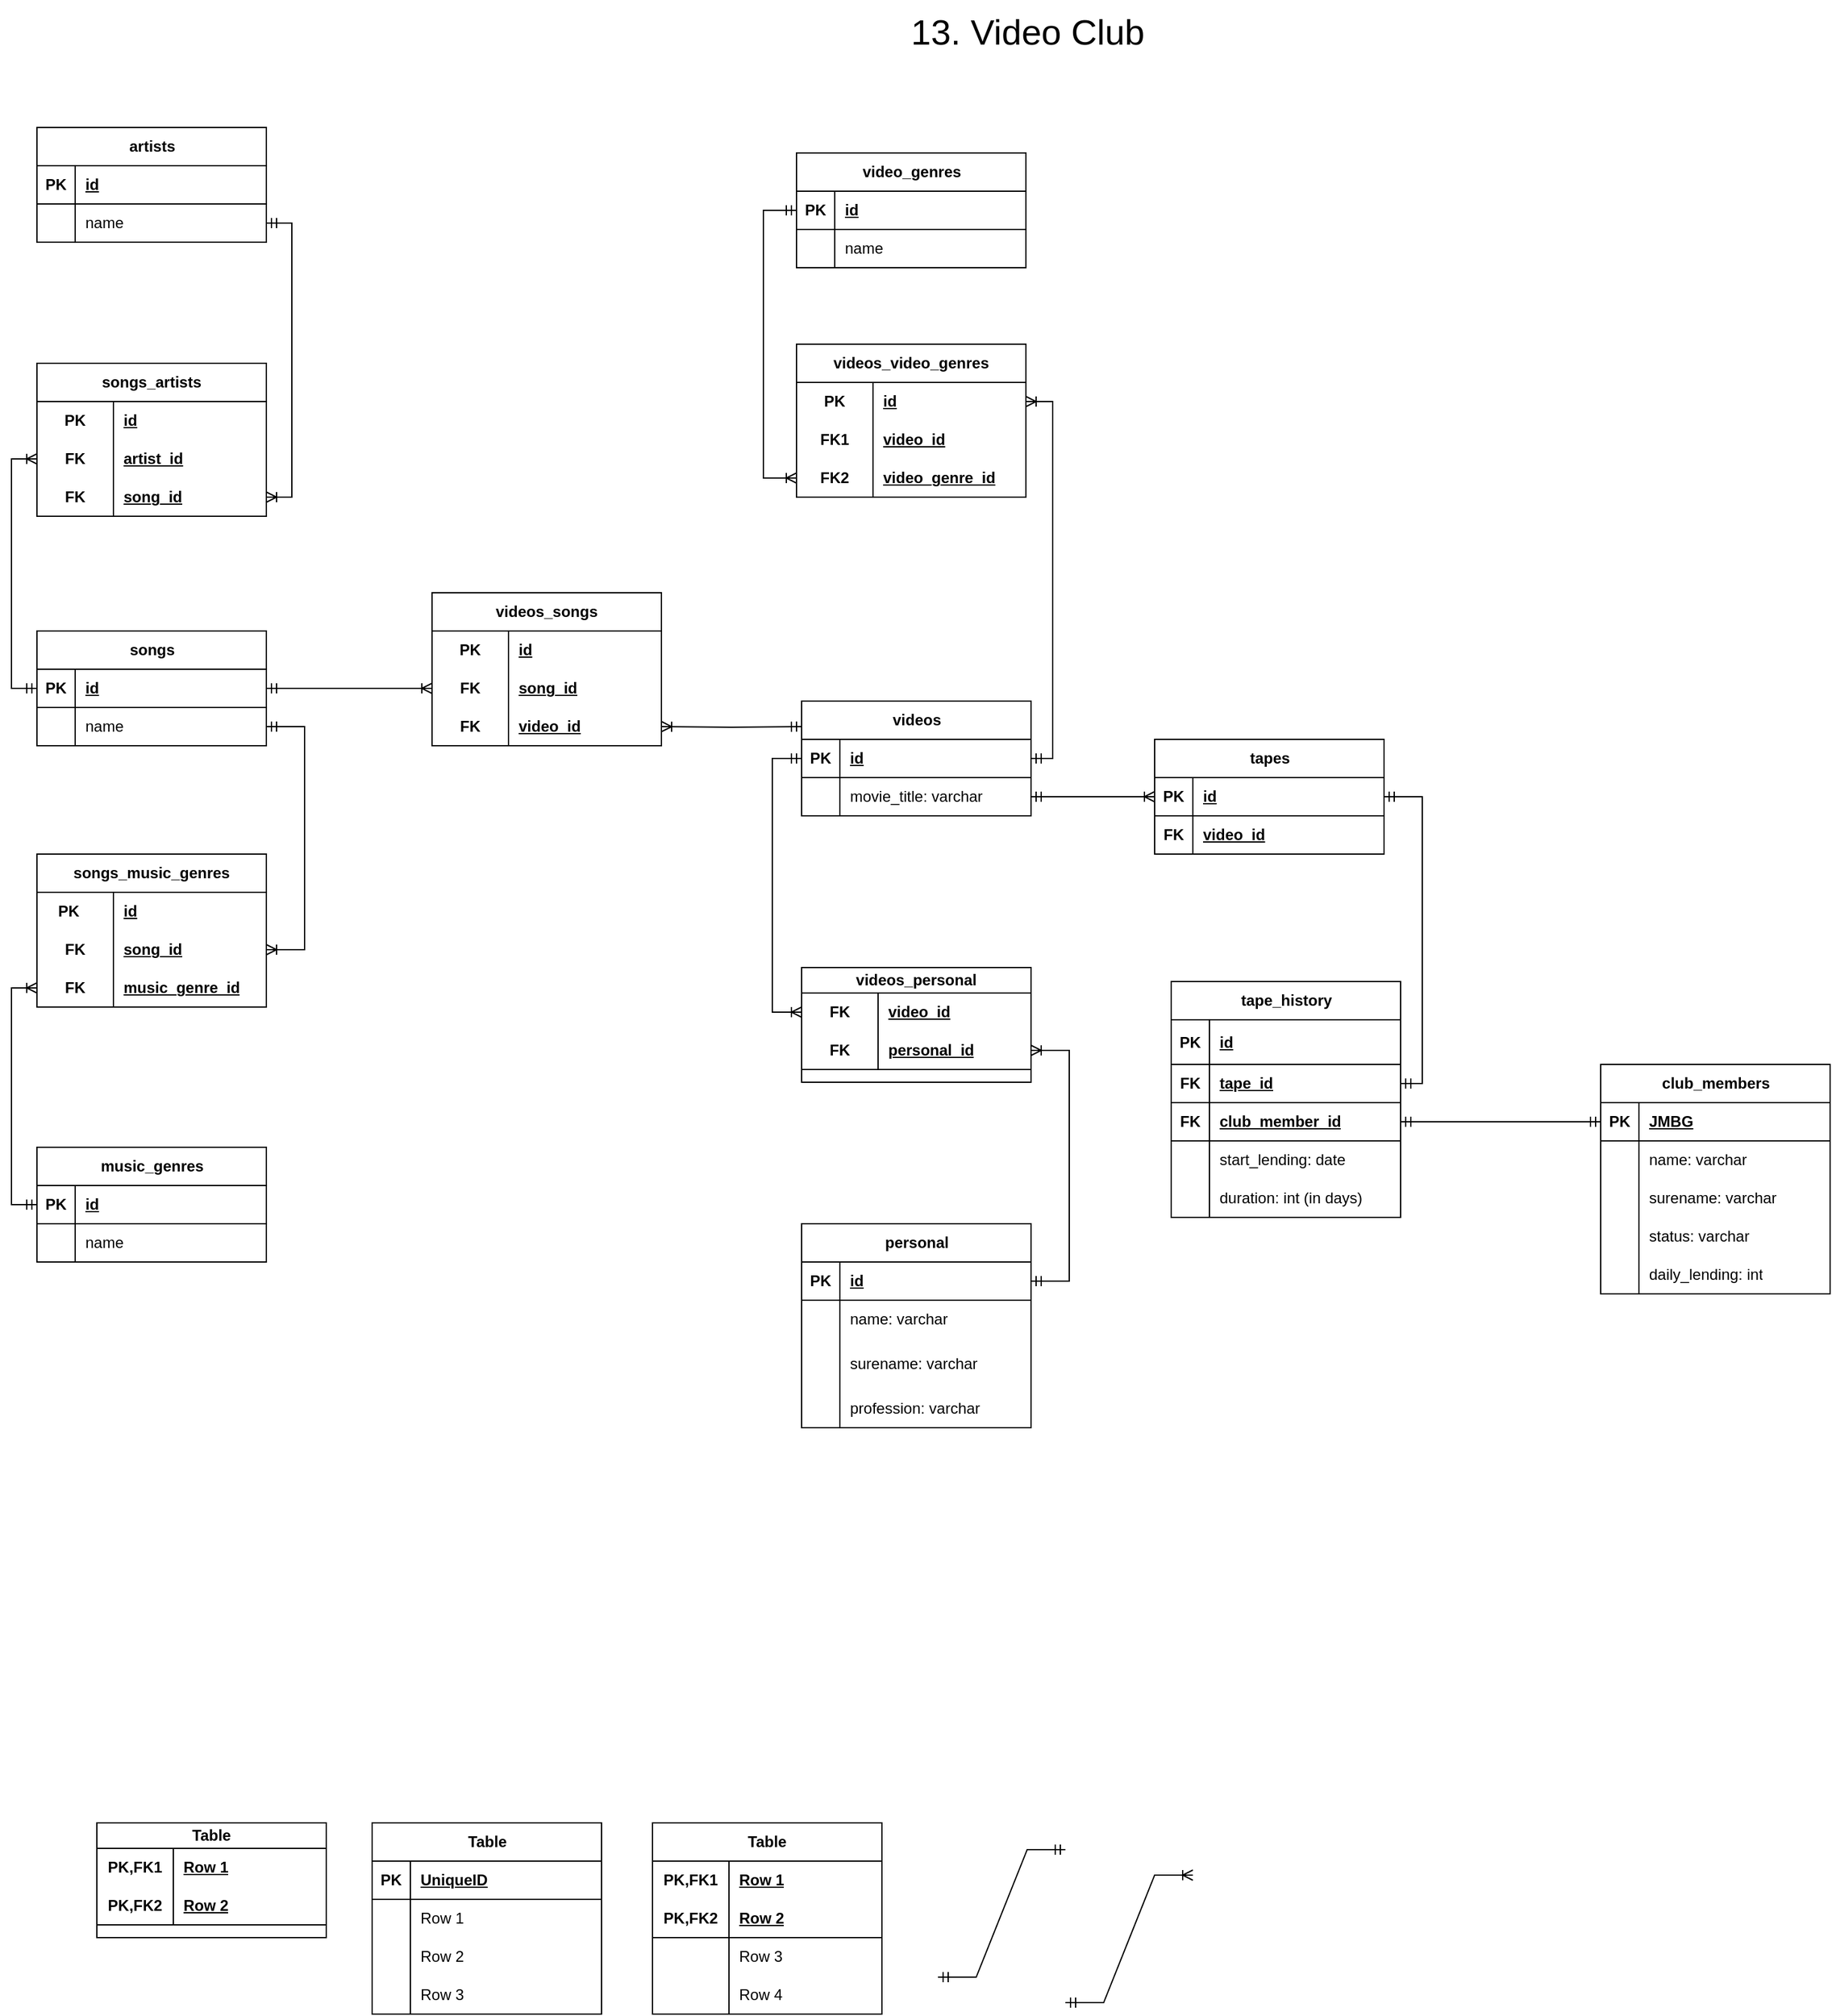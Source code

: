 <mxfile version="28.1.2">
  <diagram name="Seite-1" id="vyo717GmB0_oFAiZ86pI">
    <mxGraphModel dx="2377" dy="1238" grid="1" gridSize="10" guides="1" tooltips="1" connect="1" arrows="1" fold="1" page="1" pageScale="1" pageWidth="827" pageHeight="1169" math="0" shadow="0">
      <root>
        <mxCell id="0" />
        <mxCell id="1" parent="0" />
        <mxCell id="_35cGDnCMafq3i59Kdb_-1" value="&lt;font style=&quot;font-size: 28px;&quot;&gt;13. Video Club&lt;/font&gt;" style="text;html=1;align=center;verticalAlign=middle;resizable=0;points=[];autosize=1;strokeColor=none;fillColor=none;" parent="1" vertex="1">
          <mxGeometry x="725" y="40" width="210" height="50" as="geometry" />
        </mxCell>
        <mxCell id="_35cGDnCMafq3i59Kdb_-2" value="Table" style="shape=table;startSize=30;container=1;collapsible=1;childLayout=tableLayout;fixedRows=1;rowLines=0;fontStyle=1;align=center;resizeLast=1;html=1;" parent="1" vertex="1">
          <mxGeometry x="316" y="1470" width="180" height="150" as="geometry" />
        </mxCell>
        <mxCell id="_35cGDnCMafq3i59Kdb_-3" value="" style="shape=tableRow;horizontal=0;startSize=0;swimlaneHead=0;swimlaneBody=0;fillColor=none;collapsible=0;dropTarget=0;points=[[0,0.5],[1,0.5]];portConstraint=eastwest;top=0;left=0;right=0;bottom=1;" parent="_35cGDnCMafq3i59Kdb_-2" vertex="1">
          <mxGeometry y="30" width="180" height="30" as="geometry" />
        </mxCell>
        <mxCell id="_35cGDnCMafq3i59Kdb_-4" value="PK" style="shape=partialRectangle;connectable=0;fillColor=none;top=0;left=0;bottom=0;right=0;fontStyle=1;overflow=hidden;whiteSpace=wrap;html=1;" parent="_35cGDnCMafq3i59Kdb_-3" vertex="1">
          <mxGeometry width="30" height="30" as="geometry">
            <mxRectangle width="30" height="30" as="alternateBounds" />
          </mxGeometry>
        </mxCell>
        <mxCell id="_35cGDnCMafq3i59Kdb_-5" value="UniqueID" style="shape=partialRectangle;connectable=0;fillColor=none;top=0;left=0;bottom=0;right=0;align=left;spacingLeft=6;fontStyle=5;overflow=hidden;whiteSpace=wrap;html=1;" parent="_35cGDnCMafq3i59Kdb_-3" vertex="1">
          <mxGeometry x="30" width="150" height="30" as="geometry">
            <mxRectangle width="150" height="30" as="alternateBounds" />
          </mxGeometry>
        </mxCell>
        <mxCell id="_35cGDnCMafq3i59Kdb_-6" value="" style="shape=tableRow;horizontal=0;startSize=0;swimlaneHead=0;swimlaneBody=0;fillColor=none;collapsible=0;dropTarget=0;points=[[0,0.5],[1,0.5]];portConstraint=eastwest;top=0;left=0;right=0;bottom=0;" parent="_35cGDnCMafq3i59Kdb_-2" vertex="1">
          <mxGeometry y="60" width="180" height="30" as="geometry" />
        </mxCell>
        <mxCell id="_35cGDnCMafq3i59Kdb_-7" value="" style="shape=partialRectangle;connectable=0;fillColor=none;top=0;left=0;bottom=0;right=0;editable=1;overflow=hidden;whiteSpace=wrap;html=1;" parent="_35cGDnCMafq3i59Kdb_-6" vertex="1">
          <mxGeometry width="30" height="30" as="geometry">
            <mxRectangle width="30" height="30" as="alternateBounds" />
          </mxGeometry>
        </mxCell>
        <mxCell id="_35cGDnCMafq3i59Kdb_-8" value="Row 1" style="shape=partialRectangle;connectable=0;fillColor=none;top=0;left=0;bottom=0;right=0;align=left;spacingLeft=6;overflow=hidden;whiteSpace=wrap;html=1;" parent="_35cGDnCMafq3i59Kdb_-6" vertex="1">
          <mxGeometry x="30" width="150" height="30" as="geometry">
            <mxRectangle width="150" height="30" as="alternateBounds" />
          </mxGeometry>
        </mxCell>
        <mxCell id="_35cGDnCMafq3i59Kdb_-9" value="" style="shape=tableRow;horizontal=0;startSize=0;swimlaneHead=0;swimlaneBody=0;fillColor=none;collapsible=0;dropTarget=0;points=[[0,0.5],[1,0.5]];portConstraint=eastwest;top=0;left=0;right=0;bottom=0;" parent="_35cGDnCMafq3i59Kdb_-2" vertex="1">
          <mxGeometry y="90" width="180" height="30" as="geometry" />
        </mxCell>
        <mxCell id="_35cGDnCMafq3i59Kdb_-10" value="" style="shape=partialRectangle;connectable=0;fillColor=none;top=0;left=0;bottom=0;right=0;editable=1;overflow=hidden;whiteSpace=wrap;html=1;" parent="_35cGDnCMafq3i59Kdb_-9" vertex="1">
          <mxGeometry width="30" height="30" as="geometry">
            <mxRectangle width="30" height="30" as="alternateBounds" />
          </mxGeometry>
        </mxCell>
        <mxCell id="_35cGDnCMafq3i59Kdb_-11" value="Row 2" style="shape=partialRectangle;connectable=0;fillColor=none;top=0;left=0;bottom=0;right=0;align=left;spacingLeft=6;overflow=hidden;whiteSpace=wrap;html=1;" parent="_35cGDnCMafq3i59Kdb_-9" vertex="1">
          <mxGeometry x="30" width="150" height="30" as="geometry">
            <mxRectangle width="150" height="30" as="alternateBounds" />
          </mxGeometry>
        </mxCell>
        <mxCell id="_35cGDnCMafq3i59Kdb_-12" value="" style="shape=tableRow;horizontal=0;startSize=0;swimlaneHead=0;swimlaneBody=0;fillColor=none;collapsible=0;dropTarget=0;points=[[0,0.5],[1,0.5]];portConstraint=eastwest;top=0;left=0;right=0;bottom=0;" parent="_35cGDnCMafq3i59Kdb_-2" vertex="1">
          <mxGeometry y="120" width="180" height="30" as="geometry" />
        </mxCell>
        <mxCell id="_35cGDnCMafq3i59Kdb_-13" value="" style="shape=partialRectangle;connectable=0;fillColor=none;top=0;left=0;bottom=0;right=0;editable=1;overflow=hidden;whiteSpace=wrap;html=1;" parent="_35cGDnCMafq3i59Kdb_-12" vertex="1">
          <mxGeometry width="30" height="30" as="geometry">
            <mxRectangle width="30" height="30" as="alternateBounds" />
          </mxGeometry>
        </mxCell>
        <mxCell id="_35cGDnCMafq3i59Kdb_-14" value="Row 3" style="shape=partialRectangle;connectable=0;fillColor=none;top=0;left=0;bottom=0;right=0;align=left;spacingLeft=6;overflow=hidden;whiteSpace=wrap;html=1;" parent="_35cGDnCMafq3i59Kdb_-12" vertex="1">
          <mxGeometry x="30" width="150" height="30" as="geometry">
            <mxRectangle width="150" height="30" as="alternateBounds" />
          </mxGeometry>
        </mxCell>
        <mxCell id="_35cGDnCMafq3i59Kdb_-15" value="Table" style="shape=table;startSize=30;container=1;collapsible=1;childLayout=tableLayout;fixedRows=1;rowLines=0;fontStyle=1;align=center;resizeLast=1;html=1;whiteSpace=wrap;" parent="1" vertex="1">
          <mxGeometry x="536" y="1470" width="180" height="150" as="geometry" />
        </mxCell>
        <mxCell id="_35cGDnCMafq3i59Kdb_-16" value="" style="shape=tableRow;horizontal=0;startSize=0;swimlaneHead=0;swimlaneBody=0;fillColor=none;collapsible=0;dropTarget=0;points=[[0,0.5],[1,0.5]];portConstraint=eastwest;top=0;left=0;right=0;bottom=0;html=1;" parent="_35cGDnCMafq3i59Kdb_-15" vertex="1">
          <mxGeometry y="30" width="180" height="30" as="geometry" />
        </mxCell>
        <mxCell id="_35cGDnCMafq3i59Kdb_-17" value="PK,FK1" style="shape=partialRectangle;connectable=0;fillColor=none;top=0;left=0;bottom=0;right=0;fontStyle=1;overflow=hidden;html=1;whiteSpace=wrap;" parent="_35cGDnCMafq3i59Kdb_-16" vertex="1">
          <mxGeometry width="60" height="30" as="geometry">
            <mxRectangle width="60" height="30" as="alternateBounds" />
          </mxGeometry>
        </mxCell>
        <mxCell id="_35cGDnCMafq3i59Kdb_-18" value="Row 1" style="shape=partialRectangle;connectable=0;fillColor=none;top=0;left=0;bottom=0;right=0;align=left;spacingLeft=6;fontStyle=5;overflow=hidden;html=1;whiteSpace=wrap;" parent="_35cGDnCMafq3i59Kdb_-16" vertex="1">
          <mxGeometry x="60" width="120" height="30" as="geometry">
            <mxRectangle width="120" height="30" as="alternateBounds" />
          </mxGeometry>
        </mxCell>
        <mxCell id="_35cGDnCMafq3i59Kdb_-19" value="" style="shape=tableRow;horizontal=0;startSize=0;swimlaneHead=0;swimlaneBody=0;fillColor=none;collapsible=0;dropTarget=0;points=[[0,0.5],[1,0.5]];portConstraint=eastwest;top=0;left=0;right=0;bottom=1;html=1;" parent="_35cGDnCMafq3i59Kdb_-15" vertex="1">
          <mxGeometry y="60" width="180" height="30" as="geometry" />
        </mxCell>
        <mxCell id="_35cGDnCMafq3i59Kdb_-20" value="PK,FK2" style="shape=partialRectangle;connectable=0;fillColor=none;top=0;left=0;bottom=0;right=0;fontStyle=1;overflow=hidden;html=1;whiteSpace=wrap;" parent="_35cGDnCMafq3i59Kdb_-19" vertex="1">
          <mxGeometry width="60" height="30" as="geometry">
            <mxRectangle width="60" height="30" as="alternateBounds" />
          </mxGeometry>
        </mxCell>
        <mxCell id="_35cGDnCMafq3i59Kdb_-21" value="Row 2" style="shape=partialRectangle;connectable=0;fillColor=none;top=0;left=0;bottom=0;right=0;align=left;spacingLeft=6;fontStyle=5;overflow=hidden;html=1;whiteSpace=wrap;" parent="_35cGDnCMafq3i59Kdb_-19" vertex="1">
          <mxGeometry x="60" width="120" height="30" as="geometry">
            <mxRectangle width="120" height="30" as="alternateBounds" />
          </mxGeometry>
        </mxCell>
        <mxCell id="_35cGDnCMafq3i59Kdb_-22" value="" style="shape=tableRow;horizontal=0;startSize=0;swimlaneHead=0;swimlaneBody=0;fillColor=none;collapsible=0;dropTarget=0;points=[[0,0.5],[1,0.5]];portConstraint=eastwest;top=0;left=0;right=0;bottom=0;html=1;" parent="_35cGDnCMafq3i59Kdb_-15" vertex="1">
          <mxGeometry y="90" width="180" height="30" as="geometry" />
        </mxCell>
        <mxCell id="_35cGDnCMafq3i59Kdb_-23" value="" style="shape=partialRectangle;connectable=0;fillColor=none;top=0;left=0;bottom=0;right=0;editable=1;overflow=hidden;html=1;whiteSpace=wrap;" parent="_35cGDnCMafq3i59Kdb_-22" vertex="1">
          <mxGeometry width="60" height="30" as="geometry">
            <mxRectangle width="60" height="30" as="alternateBounds" />
          </mxGeometry>
        </mxCell>
        <mxCell id="_35cGDnCMafq3i59Kdb_-24" value="Row 3" style="shape=partialRectangle;connectable=0;fillColor=none;top=0;left=0;bottom=0;right=0;align=left;spacingLeft=6;overflow=hidden;html=1;whiteSpace=wrap;" parent="_35cGDnCMafq3i59Kdb_-22" vertex="1">
          <mxGeometry x="60" width="120" height="30" as="geometry">
            <mxRectangle width="120" height="30" as="alternateBounds" />
          </mxGeometry>
        </mxCell>
        <mxCell id="_35cGDnCMafq3i59Kdb_-25" value="" style="shape=tableRow;horizontal=0;startSize=0;swimlaneHead=0;swimlaneBody=0;fillColor=none;collapsible=0;dropTarget=0;points=[[0,0.5],[1,0.5]];portConstraint=eastwest;top=0;left=0;right=0;bottom=0;html=1;" parent="_35cGDnCMafq3i59Kdb_-15" vertex="1">
          <mxGeometry y="120" width="180" height="30" as="geometry" />
        </mxCell>
        <mxCell id="_35cGDnCMafq3i59Kdb_-26" value="" style="shape=partialRectangle;connectable=0;fillColor=none;top=0;left=0;bottom=0;right=0;editable=1;overflow=hidden;html=1;whiteSpace=wrap;" parent="_35cGDnCMafq3i59Kdb_-25" vertex="1">
          <mxGeometry width="60" height="30" as="geometry">
            <mxRectangle width="60" height="30" as="alternateBounds" />
          </mxGeometry>
        </mxCell>
        <mxCell id="_35cGDnCMafq3i59Kdb_-27" value="Row 4" style="shape=partialRectangle;connectable=0;fillColor=none;top=0;left=0;bottom=0;right=0;align=left;spacingLeft=6;overflow=hidden;html=1;whiteSpace=wrap;" parent="_35cGDnCMafq3i59Kdb_-25" vertex="1">
          <mxGeometry x="60" width="120" height="30" as="geometry">
            <mxRectangle width="120" height="30" as="alternateBounds" />
          </mxGeometry>
        </mxCell>
        <mxCell id="_35cGDnCMafq3i59Kdb_-47" value="Table" style="shape=table;startSize=20;container=1;collapsible=1;childLayout=tableLayout;fixedRows=1;rowLines=0;fontStyle=1;align=center;resizeLast=1;html=1;whiteSpace=wrap;" parent="1" vertex="1">
          <mxGeometry x="100" y="1470" width="180" height="90" as="geometry" />
        </mxCell>
        <mxCell id="_35cGDnCMafq3i59Kdb_-48" value="" style="shape=tableRow;horizontal=0;startSize=0;swimlaneHead=0;swimlaneBody=0;fillColor=none;collapsible=0;dropTarget=0;points=[[0,0.5],[1,0.5]];portConstraint=eastwest;top=0;left=0;right=0;bottom=0;html=1;" parent="_35cGDnCMafq3i59Kdb_-47" vertex="1">
          <mxGeometry y="20" width="180" height="30" as="geometry" />
        </mxCell>
        <mxCell id="_35cGDnCMafq3i59Kdb_-49" value="PK,FK1" style="shape=partialRectangle;connectable=0;fillColor=none;top=0;left=0;bottom=0;right=0;fontStyle=1;overflow=hidden;html=1;whiteSpace=wrap;" parent="_35cGDnCMafq3i59Kdb_-48" vertex="1">
          <mxGeometry width="60" height="30" as="geometry">
            <mxRectangle width="60" height="30" as="alternateBounds" />
          </mxGeometry>
        </mxCell>
        <mxCell id="_35cGDnCMafq3i59Kdb_-50" value="Row 1" style="shape=partialRectangle;connectable=0;fillColor=none;top=0;left=0;bottom=0;right=0;align=left;spacingLeft=6;fontStyle=5;overflow=hidden;html=1;whiteSpace=wrap;" parent="_35cGDnCMafq3i59Kdb_-48" vertex="1">
          <mxGeometry x="60" width="120" height="30" as="geometry">
            <mxRectangle width="120" height="30" as="alternateBounds" />
          </mxGeometry>
        </mxCell>
        <mxCell id="_35cGDnCMafq3i59Kdb_-51" value="" style="shape=tableRow;horizontal=0;startSize=0;swimlaneHead=0;swimlaneBody=0;fillColor=none;collapsible=0;dropTarget=0;points=[[0,0.5],[1,0.5]];portConstraint=eastwest;top=0;left=0;right=0;bottom=1;html=1;" parent="_35cGDnCMafq3i59Kdb_-47" vertex="1">
          <mxGeometry y="50" width="180" height="30" as="geometry" />
        </mxCell>
        <mxCell id="_35cGDnCMafq3i59Kdb_-52" value="PK,FK2" style="shape=partialRectangle;connectable=0;fillColor=none;top=0;left=0;bottom=0;right=0;fontStyle=1;overflow=hidden;html=1;whiteSpace=wrap;" parent="_35cGDnCMafq3i59Kdb_-51" vertex="1">
          <mxGeometry width="60" height="30" as="geometry">
            <mxRectangle width="60" height="30" as="alternateBounds" />
          </mxGeometry>
        </mxCell>
        <mxCell id="_35cGDnCMafq3i59Kdb_-53" value="Row 2" style="shape=partialRectangle;connectable=0;fillColor=none;top=0;left=0;bottom=0;right=0;align=left;spacingLeft=6;fontStyle=5;overflow=hidden;html=1;whiteSpace=wrap;" parent="_35cGDnCMafq3i59Kdb_-51" vertex="1">
          <mxGeometry x="60" width="120" height="30" as="geometry">
            <mxRectangle width="120" height="30" as="alternateBounds" />
          </mxGeometry>
        </mxCell>
        <mxCell id="_35cGDnCMafq3i59Kdb_-76" value="tapes" style="shape=table;startSize=30;container=1;collapsible=1;childLayout=tableLayout;fixedRows=1;rowLines=0;fontStyle=1;align=center;resizeLast=1;html=1;" parent="1" vertex="1">
          <mxGeometry x="930" y="620" width="180" height="90" as="geometry" />
        </mxCell>
        <mxCell id="_35cGDnCMafq3i59Kdb_-77" value="" style="shape=tableRow;horizontal=0;startSize=0;swimlaneHead=0;swimlaneBody=0;fillColor=none;collapsible=0;dropTarget=0;points=[[0,0.5],[1,0.5]];portConstraint=eastwest;top=0;left=0;right=0;bottom=1;" parent="_35cGDnCMafq3i59Kdb_-76" vertex="1">
          <mxGeometry y="30" width="180" height="30" as="geometry" />
        </mxCell>
        <mxCell id="_35cGDnCMafq3i59Kdb_-78" value="PK" style="shape=partialRectangle;connectable=0;fillColor=none;top=0;left=0;bottom=0;right=0;fontStyle=1;overflow=hidden;whiteSpace=wrap;html=1;" parent="_35cGDnCMafq3i59Kdb_-77" vertex="1">
          <mxGeometry width="30" height="30" as="geometry">
            <mxRectangle width="30" height="30" as="alternateBounds" />
          </mxGeometry>
        </mxCell>
        <mxCell id="_35cGDnCMafq3i59Kdb_-79" value="&lt;span style=&quot;text-align: center; text-wrap-mode: nowrap;&quot;&gt;id&lt;/span&gt;" style="shape=partialRectangle;connectable=0;fillColor=none;top=0;left=0;bottom=0;right=0;align=left;spacingLeft=6;fontStyle=5;overflow=hidden;whiteSpace=wrap;html=1;" parent="_35cGDnCMafq3i59Kdb_-77" vertex="1">
          <mxGeometry x="30" width="150" height="30" as="geometry">
            <mxRectangle width="150" height="30" as="alternateBounds" />
          </mxGeometry>
        </mxCell>
        <mxCell id="_35cGDnCMafq3i59Kdb_-191" value="" style="shape=tableRow;horizontal=0;startSize=0;swimlaneHead=0;swimlaneBody=0;fillColor=none;collapsible=0;dropTarget=0;points=[[0,0.5],[1,0.5]];portConstraint=eastwest;top=0;left=0;right=0;bottom=1;" parent="_35cGDnCMafq3i59Kdb_-76" vertex="1">
          <mxGeometry y="60" width="180" height="30" as="geometry" />
        </mxCell>
        <mxCell id="_35cGDnCMafq3i59Kdb_-192" value="FK" style="shape=partialRectangle;connectable=0;fillColor=none;top=0;left=0;bottom=0;right=0;fontStyle=1;overflow=hidden;whiteSpace=wrap;html=1;" parent="_35cGDnCMafq3i59Kdb_-191" vertex="1">
          <mxGeometry width="30" height="30" as="geometry">
            <mxRectangle width="30" height="30" as="alternateBounds" />
          </mxGeometry>
        </mxCell>
        <mxCell id="_35cGDnCMafq3i59Kdb_-193" value="&lt;span style=&quot;text-align: center; text-wrap-mode: nowrap;&quot;&gt;video_id&lt;/span&gt;" style="shape=partialRectangle;connectable=0;fillColor=none;top=0;left=0;bottom=0;right=0;align=left;spacingLeft=6;fontStyle=5;overflow=hidden;whiteSpace=wrap;html=1;" parent="_35cGDnCMafq3i59Kdb_-191" vertex="1">
          <mxGeometry x="30" width="150" height="30" as="geometry">
            <mxRectangle width="150" height="30" as="alternateBounds" />
          </mxGeometry>
        </mxCell>
        <mxCell id="_35cGDnCMafq3i59Kdb_-89" value="tape_history" style="shape=table;startSize=30;container=1;collapsible=1;childLayout=tableLayout;fixedRows=1;rowLines=0;fontStyle=1;align=center;resizeLast=1;html=1;" parent="1" vertex="1">
          <mxGeometry x="943" y="810" width="180" height="185" as="geometry" />
        </mxCell>
        <mxCell id="_35cGDnCMafq3i59Kdb_-90" value="" style="shape=tableRow;horizontal=0;startSize=0;swimlaneHead=0;swimlaneBody=0;fillColor=none;collapsible=0;dropTarget=0;points=[[0,0.5],[1,0.5]];portConstraint=eastwest;top=0;left=0;right=0;bottom=1;" parent="_35cGDnCMafq3i59Kdb_-89" vertex="1">
          <mxGeometry y="30" width="180" height="35" as="geometry" />
        </mxCell>
        <mxCell id="_35cGDnCMafq3i59Kdb_-91" value="PK" style="shape=partialRectangle;connectable=0;fillColor=none;top=0;left=0;bottom=0;right=0;fontStyle=1;overflow=hidden;whiteSpace=wrap;html=1;" parent="_35cGDnCMafq3i59Kdb_-90" vertex="1">
          <mxGeometry width="30" height="35" as="geometry">
            <mxRectangle width="30" height="35" as="alternateBounds" />
          </mxGeometry>
        </mxCell>
        <mxCell id="_35cGDnCMafq3i59Kdb_-92" value="&lt;span style=&quot;text-align: center; text-wrap-mode: nowrap;&quot;&gt;id&lt;/span&gt;" style="shape=partialRectangle;connectable=0;fillColor=none;top=0;left=0;bottom=0;right=0;align=left;spacingLeft=6;fontStyle=5;overflow=hidden;whiteSpace=wrap;html=1;" parent="_35cGDnCMafq3i59Kdb_-90" vertex="1">
          <mxGeometry x="30" width="150" height="35" as="geometry">
            <mxRectangle width="150" height="35" as="alternateBounds" />
          </mxGeometry>
        </mxCell>
        <mxCell id="_35cGDnCMafq3i59Kdb_-372" value="" style="shape=tableRow;horizontal=0;startSize=0;swimlaneHead=0;swimlaneBody=0;fillColor=none;collapsible=0;dropTarget=0;points=[[0,0.5],[1,0.5]];portConstraint=eastwest;top=0;left=0;right=0;bottom=1;" parent="_35cGDnCMafq3i59Kdb_-89" vertex="1">
          <mxGeometry y="65" width="180" height="30" as="geometry" />
        </mxCell>
        <mxCell id="_35cGDnCMafq3i59Kdb_-373" value="FK" style="shape=partialRectangle;connectable=0;fillColor=none;top=0;left=0;bottom=0;right=0;fontStyle=1;overflow=hidden;whiteSpace=wrap;html=1;" parent="_35cGDnCMafq3i59Kdb_-372" vertex="1">
          <mxGeometry width="30" height="30" as="geometry">
            <mxRectangle width="30" height="30" as="alternateBounds" />
          </mxGeometry>
        </mxCell>
        <mxCell id="_35cGDnCMafq3i59Kdb_-374" value="&lt;span style=&quot;text-align: center; text-wrap-mode: nowrap;&quot;&gt;tape_id&lt;/span&gt;" style="shape=partialRectangle;connectable=0;fillColor=none;top=0;left=0;bottom=0;right=0;align=left;spacingLeft=6;fontStyle=5;overflow=hidden;whiteSpace=wrap;html=1;" parent="_35cGDnCMafq3i59Kdb_-372" vertex="1">
          <mxGeometry x="30" width="150" height="30" as="geometry">
            <mxRectangle width="150" height="30" as="alternateBounds" />
          </mxGeometry>
        </mxCell>
        <mxCell id="_35cGDnCMafq3i59Kdb_-378" value="" style="shape=tableRow;horizontal=0;startSize=0;swimlaneHead=0;swimlaneBody=0;fillColor=none;collapsible=0;dropTarget=0;points=[[0,0.5],[1,0.5]];portConstraint=eastwest;top=0;left=0;right=0;bottom=1;" parent="_35cGDnCMafq3i59Kdb_-89" vertex="1">
          <mxGeometry y="95" width="180" height="30" as="geometry" />
        </mxCell>
        <mxCell id="_35cGDnCMafq3i59Kdb_-379" value="FK" style="shape=partialRectangle;connectable=0;fillColor=none;top=0;left=0;bottom=0;right=0;fontStyle=1;overflow=hidden;whiteSpace=wrap;html=1;" parent="_35cGDnCMafq3i59Kdb_-378" vertex="1">
          <mxGeometry width="30" height="30" as="geometry">
            <mxRectangle width="30" height="30" as="alternateBounds" />
          </mxGeometry>
        </mxCell>
        <mxCell id="_35cGDnCMafq3i59Kdb_-380" value="&lt;span style=&quot;text-align: center; text-wrap-mode: nowrap;&quot;&gt;club_member_id&lt;/span&gt;" style="shape=partialRectangle;connectable=0;fillColor=none;top=0;left=0;bottom=0;right=0;align=left;spacingLeft=6;fontStyle=5;overflow=hidden;whiteSpace=wrap;html=1;" parent="_35cGDnCMafq3i59Kdb_-378" vertex="1">
          <mxGeometry x="30" width="150" height="30" as="geometry">
            <mxRectangle width="150" height="30" as="alternateBounds" />
          </mxGeometry>
        </mxCell>
        <mxCell id="_35cGDnCMafq3i59Kdb_-93" value="" style="shape=tableRow;horizontal=0;startSize=0;swimlaneHead=0;swimlaneBody=0;fillColor=none;collapsible=0;dropTarget=0;points=[[0,0.5],[1,0.5]];portConstraint=eastwest;top=0;left=0;right=0;bottom=0;" parent="_35cGDnCMafq3i59Kdb_-89" vertex="1">
          <mxGeometry y="125" width="180" height="30" as="geometry" />
        </mxCell>
        <mxCell id="_35cGDnCMafq3i59Kdb_-94" value="" style="shape=partialRectangle;connectable=0;fillColor=none;top=0;left=0;bottom=0;right=0;editable=1;overflow=hidden;whiteSpace=wrap;html=1;" parent="_35cGDnCMafq3i59Kdb_-93" vertex="1">
          <mxGeometry width="30" height="30" as="geometry">
            <mxRectangle width="30" height="30" as="alternateBounds" />
          </mxGeometry>
        </mxCell>
        <mxCell id="_35cGDnCMafq3i59Kdb_-95" value="start_lending: date" style="shape=partialRectangle;connectable=0;fillColor=none;top=0;left=0;bottom=0;right=0;align=left;spacingLeft=6;overflow=hidden;whiteSpace=wrap;html=1;" parent="_35cGDnCMafq3i59Kdb_-93" vertex="1">
          <mxGeometry x="30" width="150" height="30" as="geometry">
            <mxRectangle width="150" height="30" as="alternateBounds" />
          </mxGeometry>
        </mxCell>
        <mxCell id="_35cGDnCMafq3i59Kdb_-96" value="" style="shape=tableRow;horizontal=0;startSize=0;swimlaneHead=0;swimlaneBody=0;fillColor=none;collapsible=0;dropTarget=0;points=[[0,0.5],[1,0.5]];portConstraint=eastwest;top=0;left=0;right=0;bottom=0;" parent="_35cGDnCMafq3i59Kdb_-89" vertex="1">
          <mxGeometry y="155" width="180" height="30" as="geometry" />
        </mxCell>
        <mxCell id="_35cGDnCMafq3i59Kdb_-97" value="" style="shape=partialRectangle;connectable=0;fillColor=none;top=0;left=0;bottom=0;right=0;editable=1;overflow=hidden;whiteSpace=wrap;html=1;" parent="_35cGDnCMafq3i59Kdb_-96" vertex="1">
          <mxGeometry width="30" height="30" as="geometry">
            <mxRectangle width="30" height="30" as="alternateBounds" />
          </mxGeometry>
        </mxCell>
        <mxCell id="_35cGDnCMafq3i59Kdb_-98" value="duration: int (in days)" style="shape=partialRectangle;connectable=0;fillColor=none;top=0;left=0;bottom=0;right=0;align=left;spacingLeft=6;overflow=hidden;whiteSpace=wrap;html=1;" parent="_35cGDnCMafq3i59Kdb_-96" vertex="1">
          <mxGeometry x="30" width="150" height="30" as="geometry">
            <mxRectangle width="150" height="30" as="alternateBounds" />
          </mxGeometry>
        </mxCell>
        <mxCell id="_35cGDnCMafq3i59Kdb_-102" value="personal" style="shape=table;startSize=30;container=1;collapsible=1;childLayout=tableLayout;fixedRows=1;rowLines=0;fontStyle=1;align=center;resizeLast=1;html=1;" parent="1" vertex="1">
          <mxGeometry x="653" y="1000" width="180" height="160" as="geometry" />
        </mxCell>
        <mxCell id="_35cGDnCMafq3i59Kdb_-103" value="" style="shape=tableRow;horizontal=0;startSize=0;swimlaneHead=0;swimlaneBody=0;fillColor=none;collapsible=0;dropTarget=0;points=[[0,0.5],[1,0.5]];portConstraint=eastwest;top=0;left=0;right=0;bottom=1;" parent="_35cGDnCMafq3i59Kdb_-102" vertex="1">
          <mxGeometry y="30" width="180" height="30" as="geometry" />
        </mxCell>
        <mxCell id="_35cGDnCMafq3i59Kdb_-104" value="PK" style="shape=partialRectangle;connectable=0;fillColor=none;top=0;left=0;bottom=0;right=0;fontStyle=1;overflow=hidden;whiteSpace=wrap;html=1;" parent="_35cGDnCMafq3i59Kdb_-103" vertex="1">
          <mxGeometry width="30" height="30" as="geometry">
            <mxRectangle width="30" height="30" as="alternateBounds" />
          </mxGeometry>
        </mxCell>
        <mxCell id="_35cGDnCMafq3i59Kdb_-105" value="&lt;span style=&quot;text-align: center; text-wrap-mode: nowrap;&quot;&gt;id&lt;/span&gt;" style="shape=partialRectangle;connectable=0;fillColor=none;top=0;left=0;bottom=0;right=0;align=left;spacingLeft=6;fontStyle=5;overflow=hidden;whiteSpace=wrap;html=1;" parent="_35cGDnCMafq3i59Kdb_-103" vertex="1">
          <mxGeometry x="30" width="150" height="30" as="geometry">
            <mxRectangle width="150" height="30" as="alternateBounds" />
          </mxGeometry>
        </mxCell>
        <mxCell id="_35cGDnCMafq3i59Kdb_-106" value="" style="shape=tableRow;horizontal=0;startSize=0;swimlaneHead=0;swimlaneBody=0;fillColor=none;collapsible=0;dropTarget=0;points=[[0,0.5],[1,0.5]];portConstraint=eastwest;top=0;left=0;right=0;bottom=0;" parent="_35cGDnCMafq3i59Kdb_-102" vertex="1">
          <mxGeometry y="60" width="180" height="30" as="geometry" />
        </mxCell>
        <mxCell id="_35cGDnCMafq3i59Kdb_-107" value="" style="shape=partialRectangle;connectable=0;fillColor=none;top=0;left=0;bottom=0;right=0;editable=1;overflow=hidden;whiteSpace=wrap;html=1;" parent="_35cGDnCMafq3i59Kdb_-106" vertex="1">
          <mxGeometry width="30" height="30" as="geometry">
            <mxRectangle width="30" height="30" as="alternateBounds" />
          </mxGeometry>
        </mxCell>
        <mxCell id="_35cGDnCMafq3i59Kdb_-108" value="name: varchar" style="shape=partialRectangle;connectable=0;fillColor=none;top=0;left=0;bottom=0;right=0;align=left;spacingLeft=6;overflow=hidden;whiteSpace=wrap;html=1;" parent="_35cGDnCMafq3i59Kdb_-106" vertex="1">
          <mxGeometry x="30" width="150" height="30" as="geometry">
            <mxRectangle width="150" height="30" as="alternateBounds" />
          </mxGeometry>
        </mxCell>
        <mxCell id="_35cGDnCMafq3i59Kdb_-109" value="" style="shape=tableRow;horizontal=0;startSize=0;swimlaneHead=0;swimlaneBody=0;fillColor=none;collapsible=0;dropTarget=0;points=[[0,0.5],[1,0.5]];portConstraint=eastwest;top=0;left=0;right=0;bottom=0;" parent="_35cGDnCMafq3i59Kdb_-102" vertex="1">
          <mxGeometry y="90" width="180" height="40" as="geometry" />
        </mxCell>
        <mxCell id="_35cGDnCMafq3i59Kdb_-110" value="" style="shape=partialRectangle;connectable=0;fillColor=none;top=0;left=0;bottom=0;right=0;editable=1;overflow=hidden;whiteSpace=wrap;html=1;" parent="_35cGDnCMafq3i59Kdb_-109" vertex="1">
          <mxGeometry width="30" height="40" as="geometry">
            <mxRectangle width="30" height="40" as="alternateBounds" />
          </mxGeometry>
        </mxCell>
        <mxCell id="_35cGDnCMafq3i59Kdb_-111" value="surename: varchar" style="shape=partialRectangle;connectable=0;fillColor=none;top=0;left=0;bottom=0;right=0;align=left;spacingLeft=6;overflow=hidden;whiteSpace=wrap;html=1;" parent="_35cGDnCMafq3i59Kdb_-109" vertex="1">
          <mxGeometry x="30" width="150" height="40" as="geometry">
            <mxRectangle width="150" height="40" as="alternateBounds" />
          </mxGeometry>
        </mxCell>
        <mxCell id="_35cGDnCMafq3i59Kdb_-112" value="" style="shape=tableRow;horizontal=0;startSize=0;swimlaneHead=0;swimlaneBody=0;fillColor=none;collapsible=0;dropTarget=0;points=[[0,0.5],[1,0.5]];portConstraint=eastwest;top=0;left=0;right=0;bottom=0;" parent="_35cGDnCMafq3i59Kdb_-102" vertex="1">
          <mxGeometry y="130" width="180" height="30" as="geometry" />
        </mxCell>
        <mxCell id="_35cGDnCMafq3i59Kdb_-113" value="" style="shape=partialRectangle;connectable=0;fillColor=none;top=0;left=0;bottom=0;right=0;editable=1;overflow=hidden;whiteSpace=wrap;html=1;" parent="_35cGDnCMafq3i59Kdb_-112" vertex="1">
          <mxGeometry width="30" height="30" as="geometry">
            <mxRectangle width="30" height="30" as="alternateBounds" />
          </mxGeometry>
        </mxCell>
        <mxCell id="_35cGDnCMafq3i59Kdb_-114" value="profession: varchar" style="shape=partialRectangle;connectable=0;fillColor=none;top=0;left=0;bottom=0;right=0;align=left;spacingLeft=6;overflow=hidden;whiteSpace=wrap;html=1;" parent="_35cGDnCMafq3i59Kdb_-112" vertex="1">
          <mxGeometry x="30" width="150" height="30" as="geometry">
            <mxRectangle width="150" height="30" as="alternateBounds" />
          </mxGeometry>
        </mxCell>
        <mxCell id="_35cGDnCMafq3i59Kdb_-115" value="club_members" style="shape=table;startSize=30;container=1;collapsible=1;childLayout=tableLayout;fixedRows=1;rowLines=0;fontStyle=1;align=center;resizeLast=1;html=1;" parent="1" vertex="1">
          <mxGeometry x="1280" y="875" width="180" height="180" as="geometry" />
        </mxCell>
        <mxCell id="_35cGDnCMafq3i59Kdb_-116" value="" style="shape=tableRow;horizontal=0;startSize=0;swimlaneHead=0;swimlaneBody=0;fillColor=none;collapsible=0;dropTarget=0;points=[[0,0.5],[1,0.5]];portConstraint=eastwest;top=0;left=0;right=0;bottom=1;" parent="_35cGDnCMafq3i59Kdb_-115" vertex="1">
          <mxGeometry y="30" width="180" height="30" as="geometry" />
        </mxCell>
        <mxCell id="_35cGDnCMafq3i59Kdb_-117" value="PK" style="shape=partialRectangle;connectable=0;fillColor=none;top=0;left=0;bottom=0;right=0;fontStyle=1;overflow=hidden;whiteSpace=wrap;html=1;" parent="_35cGDnCMafq3i59Kdb_-116" vertex="1">
          <mxGeometry width="30" height="30" as="geometry">
            <mxRectangle width="30" height="30" as="alternateBounds" />
          </mxGeometry>
        </mxCell>
        <mxCell id="_35cGDnCMafq3i59Kdb_-118" value="&lt;span style=&quot;text-align: center; text-wrap-mode: nowrap;&quot;&gt;JMBG&lt;/span&gt;" style="shape=partialRectangle;connectable=0;fillColor=none;top=0;left=0;bottom=0;right=0;align=left;spacingLeft=6;fontStyle=5;overflow=hidden;whiteSpace=wrap;html=1;" parent="_35cGDnCMafq3i59Kdb_-116" vertex="1">
          <mxGeometry x="30" width="150" height="30" as="geometry">
            <mxRectangle width="150" height="30" as="alternateBounds" />
          </mxGeometry>
        </mxCell>
        <mxCell id="_35cGDnCMafq3i59Kdb_-122" value="" style="shape=tableRow;horizontal=0;startSize=0;swimlaneHead=0;swimlaneBody=0;fillColor=none;collapsible=0;dropTarget=0;points=[[0,0.5],[1,0.5]];portConstraint=eastwest;top=0;left=0;right=0;bottom=0;" parent="_35cGDnCMafq3i59Kdb_-115" vertex="1">
          <mxGeometry y="60" width="180" height="30" as="geometry" />
        </mxCell>
        <mxCell id="_35cGDnCMafq3i59Kdb_-123" value="" style="shape=partialRectangle;connectable=0;fillColor=none;top=0;left=0;bottom=0;right=0;editable=1;overflow=hidden;whiteSpace=wrap;html=1;" parent="_35cGDnCMafq3i59Kdb_-122" vertex="1">
          <mxGeometry width="30" height="30" as="geometry">
            <mxRectangle width="30" height="30" as="alternateBounds" />
          </mxGeometry>
        </mxCell>
        <mxCell id="_35cGDnCMafq3i59Kdb_-124" value="name: varchar" style="shape=partialRectangle;connectable=0;fillColor=none;top=0;left=0;bottom=0;right=0;align=left;spacingLeft=6;overflow=hidden;whiteSpace=wrap;html=1;" parent="_35cGDnCMafq3i59Kdb_-122" vertex="1">
          <mxGeometry x="30" width="150" height="30" as="geometry">
            <mxRectangle width="150" height="30" as="alternateBounds" />
          </mxGeometry>
        </mxCell>
        <mxCell id="_35cGDnCMafq3i59Kdb_-125" value="" style="shape=tableRow;horizontal=0;startSize=0;swimlaneHead=0;swimlaneBody=0;fillColor=none;collapsible=0;dropTarget=0;points=[[0,0.5],[1,0.5]];portConstraint=eastwest;top=0;left=0;right=0;bottom=0;" parent="_35cGDnCMafq3i59Kdb_-115" vertex="1">
          <mxGeometry y="90" width="180" height="30" as="geometry" />
        </mxCell>
        <mxCell id="_35cGDnCMafq3i59Kdb_-126" value="" style="shape=partialRectangle;connectable=0;fillColor=none;top=0;left=0;bottom=0;right=0;editable=1;overflow=hidden;whiteSpace=wrap;html=1;" parent="_35cGDnCMafq3i59Kdb_-125" vertex="1">
          <mxGeometry width="30" height="30" as="geometry">
            <mxRectangle width="30" height="30" as="alternateBounds" />
          </mxGeometry>
        </mxCell>
        <mxCell id="_35cGDnCMafq3i59Kdb_-127" value="surename: varchar" style="shape=partialRectangle;connectable=0;fillColor=none;top=0;left=0;bottom=0;right=0;align=left;spacingLeft=6;overflow=hidden;whiteSpace=wrap;html=1;" parent="_35cGDnCMafq3i59Kdb_-125" vertex="1">
          <mxGeometry x="30" width="150" height="30" as="geometry">
            <mxRectangle width="150" height="30" as="alternateBounds" />
          </mxGeometry>
        </mxCell>
        <mxCell id="_35cGDnCMafq3i59Kdb_-250" value="" style="shape=tableRow;horizontal=0;startSize=0;swimlaneHead=0;swimlaneBody=0;fillColor=none;collapsible=0;dropTarget=0;points=[[0,0.5],[1,0.5]];portConstraint=eastwest;top=0;left=0;right=0;bottom=0;" parent="_35cGDnCMafq3i59Kdb_-115" vertex="1">
          <mxGeometry y="120" width="180" height="30" as="geometry" />
        </mxCell>
        <mxCell id="_35cGDnCMafq3i59Kdb_-251" value="" style="shape=partialRectangle;connectable=0;fillColor=none;top=0;left=0;bottom=0;right=0;editable=1;overflow=hidden;whiteSpace=wrap;html=1;" parent="_35cGDnCMafq3i59Kdb_-250" vertex="1">
          <mxGeometry width="30" height="30" as="geometry">
            <mxRectangle width="30" height="30" as="alternateBounds" />
          </mxGeometry>
        </mxCell>
        <mxCell id="_35cGDnCMafq3i59Kdb_-252" value="status: varchar" style="shape=partialRectangle;connectable=0;fillColor=none;top=0;left=0;bottom=0;right=0;align=left;spacingLeft=6;overflow=hidden;whiteSpace=wrap;html=1;" parent="_35cGDnCMafq3i59Kdb_-250" vertex="1">
          <mxGeometry x="30" width="150" height="30" as="geometry">
            <mxRectangle width="150" height="30" as="alternateBounds" />
          </mxGeometry>
        </mxCell>
        <mxCell id="_35cGDnCMafq3i59Kdb_-272" value="" style="shape=tableRow;horizontal=0;startSize=0;swimlaneHead=0;swimlaneBody=0;fillColor=none;collapsible=0;dropTarget=0;points=[[0,0.5],[1,0.5]];portConstraint=eastwest;top=0;left=0;right=0;bottom=0;" parent="_35cGDnCMafq3i59Kdb_-115" vertex="1">
          <mxGeometry y="150" width="180" height="30" as="geometry" />
        </mxCell>
        <mxCell id="_35cGDnCMafq3i59Kdb_-273" value="" style="shape=partialRectangle;connectable=0;fillColor=none;top=0;left=0;bottom=0;right=0;editable=1;overflow=hidden;whiteSpace=wrap;html=1;" parent="_35cGDnCMafq3i59Kdb_-272" vertex="1">
          <mxGeometry width="30" height="30" as="geometry">
            <mxRectangle width="30" height="30" as="alternateBounds" />
          </mxGeometry>
        </mxCell>
        <mxCell id="_35cGDnCMafq3i59Kdb_-274" value="daily_lending: int" style="shape=partialRectangle;connectable=0;fillColor=none;top=0;left=0;bottom=0;right=0;align=left;spacingLeft=6;overflow=hidden;whiteSpace=wrap;html=1;" parent="_35cGDnCMafq3i59Kdb_-272" vertex="1">
          <mxGeometry x="30" width="150" height="30" as="geometry">
            <mxRectangle width="150" height="30" as="alternateBounds" />
          </mxGeometry>
        </mxCell>
        <mxCell id="_35cGDnCMafq3i59Kdb_-128" value="songs" style="shape=table;startSize=30;container=1;collapsible=1;childLayout=tableLayout;fixedRows=1;rowLines=0;fontStyle=1;align=center;resizeLast=1;html=1;" parent="1" vertex="1">
          <mxGeometry x="53" y="535" width="180" height="90" as="geometry" />
        </mxCell>
        <mxCell id="_35cGDnCMafq3i59Kdb_-129" value="" style="shape=tableRow;horizontal=0;startSize=0;swimlaneHead=0;swimlaneBody=0;fillColor=none;collapsible=0;dropTarget=0;points=[[0,0.5],[1,0.5]];portConstraint=eastwest;top=0;left=0;right=0;bottom=1;" parent="_35cGDnCMafq3i59Kdb_-128" vertex="1">
          <mxGeometry y="30" width="180" height="30" as="geometry" />
        </mxCell>
        <mxCell id="_35cGDnCMafq3i59Kdb_-130" value="PK" style="shape=partialRectangle;connectable=0;fillColor=none;top=0;left=0;bottom=0;right=0;fontStyle=1;overflow=hidden;whiteSpace=wrap;html=1;" parent="_35cGDnCMafq3i59Kdb_-129" vertex="1">
          <mxGeometry width="30" height="30" as="geometry">
            <mxRectangle width="30" height="30" as="alternateBounds" />
          </mxGeometry>
        </mxCell>
        <mxCell id="_35cGDnCMafq3i59Kdb_-131" value="&lt;span style=&quot;text-align: center; text-wrap-mode: nowrap;&quot;&gt;id&lt;/span&gt;" style="shape=partialRectangle;connectable=0;fillColor=none;top=0;left=0;bottom=0;right=0;align=left;spacingLeft=6;fontStyle=5;overflow=hidden;whiteSpace=wrap;html=1;" parent="_35cGDnCMafq3i59Kdb_-129" vertex="1">
          <mxGeometry x="30" width="150" height="30" as="geometry">
            <mxRectangle width="150" height="30" as="alternateBounds" />
          </mxGeometry>
        </mxCell>
        <mxCell id="_35cGDnCMafq3i59Kdb_-132" value="" style="shape=tableRow;horizontal=0;startSize=0;swimlaneHead=0;swimlaneBody=0;fillColor=none;collapsible=0;dropTarget=0;points=[[0,0.5],[1,0.5]];portConstraint=eastwest;top=0;left=0;right=0;bottom=0;" parent="_35cGDnCMafq3i59Kdb_-128" vertex="1">
          <mxGeometry y="60" width="180" height="30" as="geometry" />
        </mxCell>
        <mxCell id="_35cGDnCMafq3i59Kdb_-133" value="" style="shape=partialRectangle;connectable=0;fillColor=none;top=0;left=0;bottom=0;right=0;editable=1;overflow=hidden;whiteSpace=wrap;html=1;" parent="_35cGDnCMafq3i59Kdb_-132" vertex="1">
          <mxGeometry width="30" height="30" as="geometry">
            <mxRectangle width="30" height="30" as="alternateBounds" />
          </mxGeometry>
        </mxCell>
        <mxCell id="_35cGDnCMafq3i59Kdb_-134" value="name" style="shape=partialRectangle;connectable=0;fillColor=none;top=0;left=0;bottom=0;right=0;align=left;spacingLeft=6;overflow=hidden;whiteSpace=wrap;html=1;" parent="_35cGDnCMafq3i59Kdb_-132" vertex="1">
          <mxGeometry x="30" width="150" height="30" as="geometry">
            <mxRectangle width="150" height="30" as="alternateBounds" />
          </mxGeometry>
        </mxCell>
        <mxCell id="_35cGDnCMafq3i59Kdb_-141" value="videos" style="shape=table;startSize=30;container=1;collapsible=1;childLayout=tableLayout;fixedRows=1;rowLines=0;fontStyle=1;align=center;resizeLast=1;html=1;" parent="1" vertex="1">
          <mxGeometry x="653" y="590" width="180" height="90" as="geometry" />
        </mxCell>
        <mxCell id="_35cGDnCMafq3i59Kdb_-142" value="" style="shape=tableRow;horizontal=0;startSize=0;swimlaneHead=0;swimlaneBody=0;fillColor=none;collapsible=0;dropTarget=0;points=[[0,0.5],[1,0.5]];portConstraint=eastwest;top=0;left=0;right=0;bottom=1;" parent="_35cGDnCMafq3i59Kdb_-141" vertex="1">
          <mxGeometry y="30" width="180" height="30" as="geometry" />
        </mxCell>
        <mxCell id="_35cGDnCMafq3i59Kdb_-143" value="PK" style="shape=partialRectangle;connectable=0;fillColor=none;top=0;left=0;bottom=0;right=0;fontStyle=1;overflow=hidden;whiteSpace=wrap;html=1;" parent="_35cGDnCMafq3i59Kdb_-142" vertex="1">
          <mxGeometry width="30" height="30" as="geometry">
            <mxRectangle width="30" height="30" as="alternateBounds" />
          </mxGeometry>
        </mxCell>
        <mxCell id="_35cGDnCMafq3i59Kdb_-144" value="&lt;span style=&quot;text-align: center; text-wrap-mode: nowrap;&quot;&gt;id&lt;/span&gt;" style="shape=partialRectangle;connectable=0;fillColor=none;top=0;left=0;bottom=0;right=0;align=left;spacingLeft=6;fontStyle=5;overflow=hidden;whiteSpace=wrap;html=1;" parent="_35cGDnCMafq3i59Kdb_-142" vertex="1">
          <mxGeometry x="30" width="150" height="30" as="geometry">
            <mxRectangle width="150" height="30" as="alternateBounds" />
          </mxGeometry>
        </mxCell>
        <mxCell id="_35cGDnCMafq3i59Kdb_-145" value="" style="shape=tableRow;horizontal=0;startSize=0;swimlaneHead=0;swimlaneBody=0;fillColor=none;collapsible=0;dropTarget=0;points=[[0,0.5],[1,0.5]];portConstraint=eastwest;top=0;left=0;right=0;bottom=0;" parent="_35cGDnCMafq3i59Kdb_-141" vertex="1">
          <mxGeometry y="60" width="180" height="30" as="geometry" />
        </mxCell>
        <mxCell id="_35cGDnCMafq3i59Kdb_-146" value="" style="shape=partialRectangle;connectable=0;fillColor=none;top=0;left=0;bottom=0;right=0;editable=1;overflow=hidden;whiteSpace=wrap;html=1;" parent="_35cGDnCMafq3i59Kdb_-145" vertex="1">
          <mxGeometry width="30" height="30" as="geometry">
            <mxRectangle width="30" height="30" as="alternateBounds" />
          </mxGeometry>
        </mxCell>
        <mxCell id="_35cGDnCMafq3i59Kdb_-147" value="movie_title: varchar" style="shape=partialRectangle;connectable=0;fillColor=none;top=0;left=0;bottom=0;right=0;align=left;spacingLeft=6;overflow=hidden;whiteSpace=wrap;html=1;" parent="_35cGDnCMafq3i59Kdb_-145" vertex="1">
          <mxGeometry x="30" width="150" height="30" as="geometry">
            <mxRectangle width="150" height="30" as="alternateBounds" />
          </mxGeometry>
        </mxCell>
        <mxCell id="_35cGDnCMafq3i59Kdb_-155" value="artists" style="shape=table;startSize=30;container=1;collapsible=1;childLayout=tableLayout;fixedRows=1;rowLines=0;fontStyle=1;align=center;resizeLast=1;html=1;" parent="1" vertex="1">
          <mxGeometry x="53" y="140" width="180" height="90" as="geometry" />
        </mxCell>
        <mxCell id="_35cGDnCMafq3i59Kdb_-156" value="" style="shape=tableRow;horizontal=0;startSize=0;swimlaneHead=0;swimlaneBody=0;fillColor=none;collapsible=0;dropTarget=0;points=[[0,0.5],[1,0.5]];portConstraint=eastwest;top=0;left=0;right=0;bottom=1;" parent="_35cGDnCMafq3i59Kdb_-155" vertex="1">
          <mxGeometry y="30" width="180" height="30" as="geometry" />
        </mxCell>
        <mxCell id="_35cGDnCMafq3i59Kdb_-157" value="PK" style="shape=partialRectangle;connectable=0;fillColor=none;top=0;left=0;bottom=0;right=0;fontStyle=1;overflow=hidden;whiteSpace=wrap;html=1;" parent="_35cGDnCMafq3i59Kdb_-156" vertex="1">
          <mxGeometry width="30" height="30" as="geometry">
            <mxRectangle width="30" height="30" as="alternateBounds" />
          </mxGeometry>
        </mxCell>
        <mxCell id="_35cGDnCMafq3i59Kdb_-158" value="&lt;span style=&quot;text-align: center; text-wrap-mode: nowrap;&quot;&gt;id&lt;/span&gt;" style="shape=partialRectangle;connectable=0;fillColor=none;top=0;left=0;bottom=0;right=0;align=left;spacingLeft=6;fontStyle=5;overflow=hidden;whiteSpace=wrap;html=1;" parent="_35cGDnCMafq3i59Kdb_-156" vertex="1">
          <mxGeometry x="30" width="150" height="30" as="geometry">
            <mxRectangle width="150" height="30" as="alternateBounds" />
          </mxGeometry>
        </mxCell>
        <mxCell id="_35cGDnCMafq3i59Kdb_-159" value="" style="shape=tableRow;horizontal=0;startSize=0;swimlaneHead=0;swimlaneBody=0;fillColor=none;collapsible=0;dropTarget=0;points=[[0,0.5],[1,0.5]];portConstraint=eastwest;top=0;left=0;right=0;bottom=0;" parent="_35cGDnCMafq3i59Kdb_-155" vertex="1">
          <mxGeometry y="60" width="180" height="30" as="geometry" />
        </mxCell>
        <mxCell id="_35cGDnCMafq3i59Kdb_-160" value="" style="shape=partialRectangle;connectable=0;fillColor=none;top=0;left=0;bottom=0;right=0;editable=1;overflow=hidden;whiteSpace=wrap;html=1;" parent="_35cGDnCMafq3i59Kdb_-159" vertex="1">
          <mxGeometry width="30" height="30" as="geometry">
            <mxRectangle width="30" height="30" as="alternateBounds" />
          </mxGeometry>
        </mxCell>
        <mxCell id="_35cGDnCMafq3i59Kdb_-161" value="name" style="shape=partialRectangle;connectable=0;fillColor=none;top=0;left=0;bottom=0;right=0;align=left;spacingLeft=6;overflow=hidden;whiteSpace=wrap;html=1;" parent="_35cGDnCMafq3i59Kdb_-159" vertex="1">
          <mxGeometry x="30" width="150" height="30" as="geometry">
            <mxRectangle width="150" height="30" as="alternateBounds" />
          </mxGeometry>
        </mxCell>
        <mxCell id="_35cGDnCMafq3i59Kdb_-168" value="video_genres" style="shape=table;startSize=30;container=1;collapsible=1;childLayout=tableLayout;fixedRows=1;rowLines=0;fontStyle=1;align=center;resizeLast=1;html=1;" parent="1" vertex="1">
          <mxGeometry x="649" y="160" width="180" height="90" as="geometry" />
        </mxCell>
        <mxCell id="_35cGDnCMafq3i59Kdb_-169" value="" style="shape=tableRow;horizontal=0;startSize=0;swimlaneHead=0;swimlaneBody=0;fillColor=none;collapsible=0;dropTarget=0;points=[[0,0.5],[1,0.5]];portConstraint=eastwest;top=0;left=0;right=0;bottom=1;" parent="_35cGDnCMafq3i59Kdb_-168" vertex="1">
          <mxGeometry y="30" width="180" height="30" as="geometry" />
        </mxCell>
        <mxCell id="_35cGDnCMafq3i59Kdb_-170" value="PK" style="shape=partialRectangle;connectable=0;fillColor=none;top=0;left=0;bottom=0;right=0;fontStyle=1;overflow=hidden;whiteSpace=wrap;html=1;" parent="_35cGDnCMafq3i59Kdb_-169" vertex="1">
          <mxGeometry width="30" height="30" as="geometry">
            <mxRectangle width="30" height="30" as="alternateBounds" />
          </mxGeometry>
        </mxCell>
        <mxCell id="_35cGDnCMafq3i59Kdb_-171" value="&lt;span style=&quot;text-align: center; text-wrap-mode: nowrap;&quot;&gt;id&lt;/span&gt;" style="shape=partialRectangle;connectable=0;fillColor=none;top=0;left=0;bottom=0;right=0;align=left;spacingLeft=6;fontStyle=5;overflow=hidden;whiteSpace=wrap;html=1;" parent="_35cGDnCMafq3i59Kdb_-169" vertex="1">
          <mxGeometry x="30" width="150" height="30" as="geometry">
            <mxRectangle width="150" height="30" as="alternateBounds" />
          </mxGeometry>
        </mxCell>
        <mxCell id="_35cGDnCMafq3i59Kdb_-172" value="" style="shape=tableRow;horizontal=0;startSize=0;swimlaneHead=0;swimlaneBody=0;fillColor=none;collapsible=0;dropTarget=0;points=[[0,0.5],[1,0.5]];portConstraint=eastwest;top=0;left=0;right=0;bottom=0;" parent="_35cGDnCMafq3i59Kdb_-168" vertex="1">
          <mxGeometry y="60" width="180" height="30" as="geometry" />
        </mxCell>
        <mxCell id="_35cGDnCMafq3i59Kdb_-173" value="" style="shape=partialRectangle;connectable=0;fillColor=none;top=0;left=0;bottom=0;right=0;editable=1;overflow=hidden;whiteSpace=wrap;html=1;" parent="_35cGDnCMafq3i59Kdb_-172" vertex="1">
          <mxGeometry width="30" height="30" as="geometry">
            <mxRectangle width="30" height="30" as="alternateBounds" />
          </mxGeometry>
        </mxCell>
        <mxCell id="_35cGDnCMafq3i59Kdb_-174" value="name" style="shape=partialRectangle;connectable=0;fillColor=none;top=0;left=0;bottom=0;right=0;align=left;spacingLeft=6;overflow=hidden;whiteSpace=wrap;html=1;" parent="_35cGDnCMafq3i59Kdb_-172" vertex="1">
          <mxGeometry x="30" width="150" height="30" as="geometry">
            <mxRectangle width="150" height="30" as="alternateBounds" />
          </mxGeometry>
        </mxCell>
        <mxCell id="_35cGDnCMafq3i59Kdb_-187" value="" style="edgeStyle=entityRelationEdgeStyle;fontSize=12;html=1;endArrow=ERoneToMany;startArrow=ERmandOne;rounded=0;" parent="1" edge="1">
          <mxGeometry width="100" height="100" relative="1" as="geometry">
            <mxPoint x="860" y="1611" as="sourcePoint" />
            <mxPoint x="960" y="1511" as="targetPoint" />
          </mxGeometry>
        </mxCell>
        <mxCell id="_35cGDnCMafq3i59Kdb_-189" value="" style="edgeStyle=entityRelationEdgeStyle;fontSize=12;html=1;endArrow=ERmandOne;startArrow=ERmandOne;rounded=0;" parent="1" edge="1">
          <mxGeometry width="100" height="100" relative="1" as="geometry">
            <mxPoint x="760" y="1591" as="sourcePoint" />
            <mxPoint x="860" y="1491" as="targetPoint" />
          </mxGeometry>
        </mxCell>
        <mxCell id="_35cGDnCMafq3i59Kdb_-194" value="" style="edgeStyle=orthogonalEdgeStyle;fontSize=12;html=1;endArrow=ERoneToMany;startArrow=ERmandOne;rounded=0;entryX=0;entryY=0.5;entryDx=0;entryDy=0;exitX=1;exitY=0.5;exitDx=0;exitDy=0;" parent="1" source="_35cGDnCMafq3i59Kdb_-145" target="_35cGDnCMafq3i59Kdb_-76" edge="1">
          <mxGeometry width="100" height="100" relative="1" as="geometry">
            <mxPoint x="933" y="480" as="sourcePoint" />
            <mxPoint x="1033" y="380" as="targetPoint" />
          </mxGeometry>
        </mxCell>
        <mxCell id="_35cGDnCMafq3i59Kdb_-204" value="music_genres" style="shape=table;startSize=30;container=1;collapsible=1;childLayout=tableLayout;fixedRows=1;rowLines=0;fontStyle=1;align=center;resizeLast=1;html=1;" parent="1" vertex="1">
          <mxGeometry x="53" y="940" width="180" height="90" as="geometry" />
        </mxCell>
        <mxCell id="_35cGDnCMafq3i59Kdb_-205" value="" style="shape=tableRow;horizontal=0;startSize=0;swimlaneHead=0;swimlaneBody=0;fillColor=none;collapsible=0;dropTarget=0;points=[[0,0.5],[1,0.5]];portConstraint=eastwest;top=0;left=0;right=0;bottom=1;" parent="_35cGDnCMafq3i59Kdb_-204" vertex="1">
          <mxGeometry y="30" width="180" height="30" as="geometry" />
        </mxCell>
        <mxCell id="_35cGDnCMafq3i59Kdb_-206" value="PK" style="shape=partialRectangle;connectable=0;fillColor=none;top=0;left=0;bottom=0;right=0;fontStyle=1;overflow=hidden;whiteSpace=wrap;html=1;" parent="_35cGDnCMafq3i59Kdb_-205" vertex="1">
          <mxGeometry width="30" height="30" as="geometry">
            <mxRectangle width="30" height="30" as="alternateBounds" />
          </mxGeometry>
        </mxCell>
        <mxCell id="_35cGDnCMafq3i59Kdb_-207" value="&lt;span style=&quot;text-align: center; text-wrap-mode: nowrap;&quot;&gt;id&lt;/span&gt;" style="shape=partialRectangle;connectable=0;fillColor=none;top=0;left=0;bottom=0;right=0;align=left;spacingLeft=6;fontStyle=5;overflow=hidden;whiteSpace=wrap;html=1;" parent="_35cGDnCMafq3i59Kdb_-205" vertex="1">
          <mxGeometry x="30" width="150" height="30" as="geometry">
            <mxRectangle width="150" height="30" as="alternateBounds" />
          </mxGeometry>
        </mxCell>
        <mxCell id="_35cGDnCMafq3i59Kdb_-208" value="" style="shape=tableRow;horizontal=0;startSize=0;swimlaneHead=0;swimlaneBody=0;fillColor=none;collapsible=0;dropTarget=0;points=[[0,0.5],[1,0.5]];portConstraint=eastwest;top=0;left=0;right=0;bottom=0;" parent="_35cGDnCMafq3i59Kdb_-204" vertex="1">
          <mxGeometry y="60" width="180" height="30" as="geometry" />
        </mxCell>
        <mxCell id="_35cGDnCMafq3i59Kdb_-209" value="" style="shape=partialRectangle;connectable=0;fillColor=none;top=0;left=0;bottom=0;right=0;editable=1;overflow=hidden;whiteSpace=wrap;html=1;" parent="_35cGDnCMafq3i59Kdb_-208" vertex="1">
          <mxGeometry width="30" height="30" as="geometry">
            <mxRectangle width="30" height="30" as="alternateBounds" />
          </mxGeometry>
        </mxCell>
        <mxCell id="_35cGDnCMafq3i59Kdb_-210" value="name" style="shape=partialRectangle;connectable=0;fillColor=none;top=0;left=0;bottom=0;right=0;align=left;spacingLeft=6;overflow=hidden;whiteSpace=wrap;html=1;" parent="_35cGDnCMafq3i59Kdb_-208" vertex="1">
          <mxGeometry x="30" width="150" height="30" as="geometry">
            <mxRectangle width="150" height="30" as="alternateBounds" />
          </mxGeometry>
        </mxCell>
        <mxCell id="_35cGDnCMafq3i59Kdb_-218" value="videos_video_genres" style="shape=table;startSize=30;container=1;collapsible=1;childLayout=tableLayout;fixedRows=1;rowLines=0;fontStyle=1;align=center;resizeLast=1;html=1;whiteSpace=wrap;" parent="1" vertex="1">
          <mxGeometry x="649" y="310" width="180" height="120" as="geometry" />
        </mxCell>
        <mxCell id="_35cGDnCMafq3i59Kdb_-219" value="" style="shape=tableRow;horizontal=0;startSize=0;swimlaneHead=0;swimlaneBody=0;fillColor=none;collapsible=0;dropTarget=0;points=[[0,0.5],[1,0.5]];portConstraint=eastwest;top=0;left=0;right=0;bottom=0;html=1;" parent="_35cGDnCMafq3i59Kdb_-218" vertex="1">
          <mxGeometry y="30" width="180" height="30" as="geometry" />
        </mxCell>
        <mxCell id="_35cGDnCMafq3i59Kdb_-220" value="PK" style="shape=partialRectangle;connectable=0;fillColor=none;top=0;left=0;bottom=0;right=0;fontStyle=1;overflow=hidden;html=1;whiteSpace=wrap;" parent="_35cGDnCMafq3i59Kdb_-219" vertex="1">
          <mxGeometry width="60" height="30" as="geometry">
            <mxRectangle width="60" height="30" as="alternateBounds" />
          </mxGeometry>
        </mxCell>
        <mxCell id="_35cGDnCMafq3i59Kdb_-221" value="id" style="shape=partialRectangle;connectable=0;fillColor=none;top=0;left=0;bottom=0;right=0;align=left;spacingLeft=6;fontStyle=5;overflow=hidden;html=1;whiteSpace=wrap;" parent="_35cGDnCMafq3i59Kdb_-219" vertex="1">
          <mxGeometry x="60" width="120" height="30" as="geometry">
            <mxRectangle width="120" height="30" as="alternateBounds" />
          </mxGeometry>
        </mxCell>
        <mxCell id="_35cGDnCMafq3i59Kdb_-225" value="" style="shape=tableRow;horizontal=0;startSize=0;swimlaneHead=0;swimlaneBody=0;fillColor=none;collapsible=0;dropTarget=0;points=[[0,0.5],[1,0.5]];portConstraint=eastwest;top=0;left=0;right=0;bottom=0;html=1;" parent="_35cGDnCMafq3i59Kdb_-218" vertex="1">
          <mxGeometry y="60" width="180" height="30" as="geometry" />
        </mxCell>
        <mxCell id="_35cGDnCMafq3i59Kdb_-226" value="FK1" style="shape=partialRectangle;connectable=0;fillColor=none;top=0;left=0;bottom=0;right=0;fontStyle=1;overflow=hidden;html=1;whiteSpace=wrap;" parent="_35cGDnCMafq3i59Kdb_-225" vertex="1">
          <mxGeometry width="60" height="30" as="geometry">
            <mxRectangle width="60" height="30" as="alternateBounds" />
          </mxGeometry>
        </mxCell>
        <mxCell id="_35cGDnCMafq3i59Kdb_-227" value="video_id" style="shape=partialRectangle;connectable=0;fillColor=none;top=0;left=0;bottom=0;right=0;align=left;spacingLeft=6;fontStyle=5;overflow=hidden;html=1;whiteSpace=wrap;" parent="_35cGDnCMafq3i59Kdb_-225" vertex="1">
          <mxGeometry x="60" width="120" height="30" as="geometry">
            <mxRectangle width="120" height="30" as="alternateBounds" />
          </mxGeometry>
        </mxCell>
        <mxCell id="_35cGDnCMafq3i59Kdb_-222" value="" style="shape=tableRow;horizontal=0;startSize=0;swimlaneHead=0;swimlaneBody=0;fillColor=none;collapsible=0;dropTarget=0;points=[[0,0.5],[1,0.5]];portConstraint=eastwest;top=0;left=0;right=0;bottom=1;html=1;" parent="_35cGDnCMafq3i59Kdb_-218" vertex="1">
          <mxGeometry y="90" width="180" height="30" as="geometry" />
        </mxCell>
        <mxCell id="_35cGDnCMafq3i59Kdb_-223" value="FK2" style="shape=partialRectangle;connectable=0;fillColor=none;top=0;left=0;bottom=0;right=0;fontStyle=1;overflow=hidden;html=1;whiteSpace=wrap;" parent="_35cGDnCMafq3i59Kdb_-222" vertex="1">
          <mxGeometry width="60" height="30" as="geometry">
            <mxRectangle width="60" height="30" as="alternateBounds" />
          </mxGeometry>
        </mxCell>
        <mxCell id="_35cGDnCMafq3i59Kdb_-224" value="video_genre_id" style="shape=partialRectangle;connectable=0;fillColor=none;top=0;left=0;bottom=0;right=0;align=left;spacingLeft=6;fontStyle=5;overflow=hidden;html=1;whiteSpace=wrap;" parent="_35cGDnCMafq3i59Kdb_-222" vertex="1">
          <mxGeometry x="60" width="120" height="30" as="geometry">
            <mxRectangle width="120" height="30" as="alternateBounds" />
          </mxGeometry>
        </mxCell>
        <mxCell id="_35cGDnCMafq3i59Kdb_-276" value="" style="edgeStyle=orthogonalEdgeStyle;fontSize=12;html=1;endArrow=ERoneToMany;startArrow=ERmandOne;rounded=0;exitX=1;exitY=0.5;exitDx=0;exitDy=0;entryX=1;entryY=0.5;entryDx=0;entryDy=0;jumpStyle=gap;" parent="1" source="_35cGDnCMafq3i59Kdb_-142" target="_35cGDnCMafq3i59Kdb_-219" edge="1">
          <mxGeometry width="100" height="100" relative="1" as="geometry">
            <mxPoint x="833" y="580" as="sourcePoint" />
            <mxPoint x="733" y="620" as="targetPoint" />
            <Array as="points">
              <mxPoint x="850" y="635" />
              <mxPoint x="850" y="355" />
            </Array>
          </mxGeometry>
        </mxCell>
        <mxCell id="_35cGDnCMafq3i59Kdb_-277" value="" style="edgeStyle=orthogonalEdgeStyle;fontSize=12;html=1;endArrow=ERoneToMany;startArrow=ERmandOne;rounded=0;entryX=0;entryY=0.5;entryDx=0;entryDy=0;exitX=0;exitY=0.5;exitDx=0;exitDy=0;" parent="1" source="_35cGDnCMafq3i59Kdb_-169" target="_35cGDnCMafq3i59Kdb_-222" edge="1">
          <mxGeometry width="100" height="100" relative="1" as="geometry">
            <mxPoint x="1127" y="390" as="sourcePoint" />
            <mxPoint x="1227" y="290" as="targetPoint" />
            <Array as="points">
              <mxPoint x="623" y="205" />
              <mxPoint x="623" y="415" />
            </Array>
          </mxGeometry>
        </mxCell>
        <mxCell id="_35cGDnCMafq3i59Kdb_-278" value="videos_songs" style="shape=table;startSize=30;container=1;collapsible=1;childLayout=tableLayout;fixedRows=1;rowLines=0;fontStyle=1;align=center;resizeLast=1;html=1;whiteSpace=wrap;" parent="1" vertex="1">
          <mxGeometry x="363" y="505" width="180" height="120" as="geometry" />
        </mxCell>
        <mxCell id="_35cGDnCMafq3i59Kdb_-279" value="" style="shape=tableRow;horizontal=0;startSize=0;swimlaneHead=0;swimlaneBody=0;fillColor=none;collapsible=0;dropTarget=0;points=[[0,0.5],[1,0.5]];portConstraint=eastwest;top=0;left=0;right=0;bottom=0;html=1;" parent="_35cGDnCMafq3i59Kdb_-278" vertex="1">
          <mxGeometry y="30" width="180" height="30" as="geometry" />
        </mxCell>
        <mxCell id="_35cGDnCMafq3i59Kdb_-280" value="PK" style="shape=partialRectangle;connectable=0;fillColor=none;top=0;left=0;bottom=0;right=0;fontStyle=1;overflow=hidden;html=1;whiteSpace=wrap;" parent="_35cGDnCMafq3i59Kdb_-279" vertex="1">
          <mxGeometry width="60" height="30" as="geometry">
            <mxRectangle width="60" height="30" as="alternateBounds" />
          </mxGeometry>
        </mxCell>
        <mxCell id="_35cGDnCMafq3i59Kdb_-281" value="id&lt;span style=&quot;white-space: pre;&quot;&gt;&#x9;&lt;/span&gt;&lt;span style=&quot;white-space: pre;&quot;&gt;&#x9;&lt;/span&gt;" style="shape=partialRectangle;connectable=0;fillColor=none;top=0;left=0;bottom=0;right=0;align=left;spacingLeft=6;fontStyle=5;overflow=hidden;html=1;whiteSpace=wrap;" parent="_35cGDnCMafq3i59Kdb_-279" vertex="1">
          <mxGeometry x="60" width="120" height="30" as="geometry">
            <mxRectangle width="120" height="30" as="alternateBounds" />
          </mxGeometry>
        </mxCell>
        <mxCell id="_35cGDnCMafq3i59Kdb_-288" value="" style="shape=tableRow;horizontal=0;startSize=0;swimlaneHead=0;swimlaneBody=0;fillColor=none;collapsible=0;dropTarget=0;points=[[0,0.5],[1,0.5]];portConstraint=eastwest;top=0;left=0;right=0;bottom=0;html=1;" parent="_35cGDnCMafq3i59Kdb_-278" vertex="1">
          <mxGeometry y="60" width="180" height="30" as="geometry" />
        </mxCell>
        <mxCell id="_35cGDnCMafq3i59Kdb_-289" value="FK" style="shape=partialRectangle;connectable=0;fillColor=none;top=0;left=0;bottom=0;right=0;fontStyle=1;overflow=hidden;html=1;whiteSpace=wrap;" parent="_35cGDnCMafq3i59Kdb_-288" vertex="1">
          <mxGeometry width="60" height="30" as="geometry">
            <mxRectangle width="60" height="30" as="alternateBounds" />
          </mxGeometry>
        </mxCell>
        <mxCell id="_35cGDnCMafq3i59Kdb_-290" value="song_id" style="shape=partialRectangle;connectable=0;fillColor=none;top=0;left=0;bottom=0;right=0;align=left;spacingLeft=6;fontStyle=5;overflow=hidden;html=1;whiteSpace=wrap;" parent="_35cGDnCMafq3i59Kdb_-288" vertex="1">
          <mxGeometry x="60" width="120" height="30" as="geometry">
            <mxRectangle width="120" height="30" as="alternateBounds" />
          </mxGeometry>
        </mxCell>
        <mxCell id="_35cGDnCMafq3i59Kdb_-282" value="" style="shape=tableRow;horizontal=0;startSize=0;swimlaneHead=0;swimlaneBody=0;fillColor=none;collapsible=0;dropTarget=0;points=[[0,0.5],[1,0.5]];portConstraint=eastwest;top=0;left=0;right=0;bottom=1;html=1;" parent="_35cGDnCMafq3i59Kdb_-278" vertex="1">
          <mxGeometry y="90" width="180" height="30" as="geometry" />
        </mxCell>
        <mxCell id="_35cGDnCMafq3i59Kdb_-283" value="FK" style="shape=partialRectangle;connectable=0;fillColor=none;top=0;left=0;bottom=0;right=0;fontStyle=1;overflow=hidden;html=1;whiteSpace=wrap;" parent="_35cGDnCMafq3i59Kdb_-282" vertex="1">
          <mxGeometry width="60" height="30" as="geometry">
            <mxRectangle width="60" height="30" as="alternateBounds" />
          </mxGeometry>
        </mxCell>
        <mxCell id="_35cGDnCMafq3i59Kdb_-284" value="video_id" style="shape=partialRectangle;connectable=0;fillColor=none;top=0;left=0;bottom=0;right=0;align=left;spacingLeft=6;fontStyle=5;overflow=hidden;html=1;whiteSpace=wrap;" parent="_35cGDnCMafq3i59Kdb_-282" vertex="1">
          <mxGeometry x="60" width="120" height="30" as="geometry">
            <mxRectangle width="120" height="30" as="alternateBounds" />
          </mxGeometry>
        </mxCell>
        <mxCell id="_35cGDnCMafq3i59Kdb_-291" value="" style="edgeStyle=orthogonalEdgeStyle;fontSize=12;html=1;endArrow=ERoneToMany;startArrow=ERmandOne;rounded=0;entryX=1;entryY=0.5;entryDx=0;entryDy=0;exitX=0;exitY=0.5;exitDx=0;exitDy=0;" parent="1" target="_35cGDnCMafq3i59Kdb_-282" edge="1">
          <mxGeometry width="100" height="100" relative="1" as="geometry">
            <mxPoint x="653.0" y="610" as="sourcePoint" />
            <mxPoint x="633" y="710" as="targetPoint" />
          </mxGeometry>
        </mxCell>
        <mxCell id="_35cGDnCMafq3i59Kdb_-292" value="" style="edgeStyle=orthogonalEdgeStyle;fontSize=12;html=1;endArrow=ERoneToMany;startArrow=ERmandOne;rounded=0;entryX=0;entryY=0.5;entryDx=0;entryDy=0;exitX=1;exitY=0.5;exitDx=0;exitDy=0;" parent="1" source="_35cGDnCMafq3i59Kdb_-129" target="_35cGDnCMafq3i59Kdb_-288" edge="1">
          <mxGeometry width="100" height="100" relative="1" as="geometry">
            <mxPoint x="263" y="630" as="sourcePoint" />
            <mxPoint x="363" y="610" as="targetPoint" />
          </mxGeometry>
        </mxCell>
        <mxCell id="_35cGDnCMafq3i59Kdb_-299" value="songs_music_genres" style="shape=table;startSize=30;container=1;collapsible=1;childLayout=tableLayout;fixedRows=1;rowLines=0;fontStyle=1;align=center;resizeLast=1;html=1;whiteSpace=wrap;" parent="1" vertex="1">
          <mxGeometry x="53" y="710" width="180" height="120" as="geometry" />
        </mxCell>
        <mxCell id="_35cGDnCMafq3i59Kdb_-300" value="" style="shape=tableRow;horizontal=0;startSize=0;swimlaneHead=0;swimlaneBody=0;fillColor=none;collapsible=0;dropTarget=0;points=[[0,0.5],[1,0.5]];portConstraint=eastwest;top=0;left=0;right=0;bottom=0;html=1;" parent="_35cGDnCMafq3i59Kdb_-299" vertex="1">
          <mxGeometry y="30" width="180" height="30" as="geometry" />
        </mxCell>
        <mxCell id="_35cGDnCMafq3i59Kdb_-301" value="PK&lt;span style=&quot;white-space: pre;&quot;&gt;&#x9;&lt;/span&gt;" style="shape=partialRectangle;connectable=0;fillColor=none;top=0;left=0;bottom=0;right=0;fontStyle=1;overflow=hidden;html=1;whiteSpace=wrap;" parent="_35cGDnCMafq3i59Kdb_-300" vertex="1">
          <mxGeometry width="60" height="30" as="geometry">
            <mxRectangle width="60" height="30" as="alternateBounds" />
          </mxGeometry>
        </mxCell>
        <mxCell id="_35cGDnCMafq3i59Kdb_-302" value="id" style="shape=partialRectangle;connectable=0;fillColor=none;top=0;left=0;bottom=0;right=0;align=left;spacingLeft=6;fontStyle=5;overflow=hidden;html=1;whiteSpace=wrap;" parent="_35cGDnCMafq3i59Kdb_-300" vertex="1">
          <mxGeometry x="60" width="120" height="30" as="geometry">
            <mxRectangle width="120" height="30" as="alternateBounds" />
          </mxGeometry>
        </mxCell>
        <mxCell id="_35cGDnCMafq3i59Kdb_-318" value="" style="shape=tableRow;horizontal=0;startSize=0;swimlaneHead=0;swimlaneBody=0;fillColor=none;collapsible=0;dropTarget=0;points=[[0,0.5],[1,0.5]];portConstraint=eastwest;top=0;left=0;right=0;bottom=0;html=1;" parent="_35cGDnCMafq3i59Kdb_-299" vertex="1">
          <mxGeometry y="60" width="180" height="30" as="geometry" />
        </mxCell>
        <mxCell id="_35cGDnCMafq3i59Kdb_-319" value="FK" style="shape=partialRectangle;connectable=0;fillColor=none;top=0;left=0;bottom=0;right=0;fontStyle=1;overflow=hidden;html=1;whiteSpace=wrap;" parent="_35cGDnCMafq3i59Kdb_-318" vertex="1">
          <mxGeometry width="60" height="30" as="geometry">
            <mxRectangle width="60" height="30" as="alternateBounds" />
          </mxGeometry>
        </mxCell>
        <mxCell id="_35cGDnCMafq3i59Kdb_-320" value="song_id" style="shape=partialRectangle;connectable=0;fillColor=none;top=0;left=0;bottom=0;right=0;align=left;spacingLeft=6;fontStyle=5;overflow=hidden;html=1;whiteSpace=wrap;" parent="_35cGDnCMafq3i59Kdb_-318" vertex="1">
          <mxGeometry x="60" width="120" height="30" as="geometry">
            <mxRectangle width="120" height="30" as="alternateBounds" />
          </mxGeometry>
        </mxCell>
        <mxCell id="_35cGDnCMafq3i59Kdb_-303" value="" style="shape=tableRow;horizontal=0;startSize=0;swimlaneHead=0;swimlaneBody=0;fillColor=none;collapsible=0;dropTarget=0;points=[[0,0.5],[1,0.5]];portConstraint=eastwest;top=0;left=0;right=0;bottom=1;html=1;" parent="_35cGDnCMafq3i59Kdb_-299" vertex="1">
          <mxGeometry y="90" width="180" height="30" as="geometry" />
        </mxCell>
        <mxCell id="_35cGDnCMafq3i59Kdb_-304" value="FK" style="shape=partialRectangle;connectable=0;fillColor=none;top=0;left=0;bottom=0;right=0;fontStyle=1;overflow=hidden;html=1;whiteSpace=wrap;" parent="_35cGDnCMafq3i59Kdb_-303" vertex="1">
          <mxGeometry width="60" height="30" as="geometry">
            <mxRectangle width="60" height="30" as="alternateBounds" />
          </mxGeometry>
        </mxCell>
        <mxCell id="_35cGDnCMafq3i59Kdb_-305" value="music_genre_id" style="shape=partialRectangle;connectable=0;fillColor=none;top=0;left=0;bottom=0;right=0;align=left;spacingLeft=6;fontStyle=5;overflow=hidden;html=1;whiteSpace=wrap;" parent="_35cGDnCMafq3i59Kdb_-303" vertex="1">
          <mxGeometry x="60" width="120" height="30" as="geometry">
            <mxRectangle width="120" height="30" as="alternateBounds" />
          </mxGeometry>
        </mxCell>
        <mxCell id="_35cGDnCMafq3i59Kdb_-306" value="songs_artists" style="shape=table;startSize=30;container=1;collapsible=1;childLayout=tableLayout;fixedRows=1;rowLines=0;fontStyle=1;align=center;resizeLast=1;html=1;whiteSpace=wrap;" parent="1" vertex="1">
          <mxGeometry x="53" y="325" width="180" height="120" as="geometry" />
        </mxCell>
        <mxCell id="_35cGDnCMafq3i59Kdb_-307" value="" style="shape=tableRow;horizontal=0;startSize=0;swimlaneHead=0;swimlaneBody=0;fillColor=none;collapsible=0;dropTarget=0;points=[[0,0.5],[1,0.5]];portConstraint=eastwest;top=0;left=0;right=0;bottom=0;html=1;" parent="_35cGDnCMafq3i59Kdb_-306" vertex="1">
          <mxGeometry y="30" width="180" height="30" as="geometry" />
        </mxCell>
        <mxCell id="_35cGDnCMafq3i59Kdb_-308" value="PK" style="shape=partialRectangle;connectable=0;fillColor=none;top=0;left=0;bottom=0;right=0;fontStyle=1;overflow=hidden;html=1;whiteSpace=wrap;" parent="_35cGDnCMafq3i59Kdb_-307" vertex="1">
          <mxGeometry width="60" height="30" as="geometry">
            <mxRectangle width="60" height="30" as="alternateBounds" />
          </mxGeometry>
        </mxCell>
        <mxCell id="_35cGDnCMafq3i59Kdb_-309" value="id" style="shape=partialRectangle;connectable=0;fillColor=none;top=0;left=0;bottom=0;right=0;align=left;spacingLeft=6;fontStyle=5;overflow=hidden;html=1;whiteSpace=wrap;" parent="_35cGDnCMafq3i59Kdb_-307" vertex="1">
          <mxGeometry x="60" width="120" height="30" as="geometry">
            <mxRectangle width="120" height="30" as="alternateBounds" />
          </mxGeometry>
        </mxCell>
        <mxCell id="_35cGDnCMafq3i59Kdb_-315" value="" style="shape=tableRow;horizontal=0;startSize=0;swimlaneHead=0;swimlaneBody=0;fillColor=none;collapsible=0;dropTarget=0;points=[[0,0.5],[1,0.5]];portConstraint=eastwest;top=0;left=0;right=0;bottom=0;html=1;" parent="_35cGDnCMafq3i59Kdb_-306" vertex="1">
          <mxGeometry y="60" width="180" height="30" as="geometry" />
        </mxCell>
        <mxCell id="_35cGDnCMafq3i59Kdb_-316" value="FK" style="shape=partialRectangle;connectable=0;fillColor=none;top=0;left=0;bottom=0;right=0;fontStyle=1;overflow=hidden;html=1;whiteSpace=wrap;" parent="_35cGDnCMafq3i59Kdb_-315" vertex="1">
          <mxGeometry width="60" height="30" as="geometry">
            <mxRectangle width="60" height="30" as="alternateBounds" />
          </mxGeometry>
        </mxCell>
        <mxCell id="_35cGDnCMafq3i59Kdb_-317" value="artist_id" style="shape=partialRectangle;connectable=0;fillColor=none;top=0;left=0;bottom=0;right=0;align=left;spacingLeft=6;fontStyle=5;overflow=hidden;html=1;whiteSpace=wrap;" parent="_35cGDnCMafq3i59Kdb_-315" vertex="1">
          <mxGeometry x="60" width="120" height="30" as="geometry">
            <mxRectangle width="120" height="30" as="alternateBounds" />
          </mxGeometry>
        </mxCell>
        <mxCell id="_35cGDnCMafq3i59Kdb_-310" value="" style="shape=tableRow;horizontal=0;startSize=0;swimlaneHead=0;swimlaneBody=0;fillColor=none;collapsible=0;dropTarget=0;points=[[0,0.5],[1,0.5]];portConstraint=eastwest;top=0;left=0;right=0;bottom=1;html=1;" parent="_35cGDnCMafq3i59Kdb_-306" vertex="1">
          <mxGeometry y="90" width="180" height="30" as="geometry" />
        </mxCell>
        <mxCell id="_35cGDnCMafq3i59Kdb_-311" value="FK" style="shape=partialRectangle;connectable=0;fillColor=none;top=0;left=0;bottom=0;right=0;fontStyle=1;overflow=hidden;html=1;whiteSpace=wrap;" parent="_35cGDnCMafq3i59Kdb_-310" vertex="1">
          <mxGeometry width="60" height="30" as="geometry">
            <mxRectangle width="60" height="30" as="alternateBounds" />
          </mxGeometry>
        </mxCell>
        <mxCell id="_35cGDnCMafq3i59Kdb_-312" value="song_id" style="shape=partialRectangle;connectable=0;fillColor=none;top=0;left=0;bottom=0;right=0;align=left;spacingLeft=6;fontStyle=5;overflow=hidden;html=1;whiteSpace=wrap;" parent="_35cGDnCMafq3i59Kdb_-310" vertex="1">
          <mxGeometry x="60" width="120" height="30" as="geometry">
            <mxRectangle width="120" height="30" as="alternateBounds" />
          </mxGeometry>
        </mxCell>
        <mxCell id="_35cGDnCMafq3i59Kdb_-313" value="" style="edgeStyle=orthogonalEdgeStyle;fontSize=12;html=1;endArrow=ERoneToMany;startArrow=ERmandOne;rounded=0;exitX=0;exitY=0.5;exitDx=0;exitDy=0;entryX=0;entryY=0.5;entryDx=0;entryDy=0;" parent="1" source="_35cGDnCMafq3i59Kdb_-128" target="_35cGDnCMafq3i59Kdb_-315" edge="1">
          <mxGeometry width="100" height="100" relative="1" as="geometry">
            <mxPoint x="273" y="400" as="sourcePoint" />
            <mxPoint x="373" y="300" as="targetPoint" />
            <Array as="points">
              <mxPoint x="33" y="580" />
              <mxPoint x="33" y="400" />
            </Array>
          </mxGeometry>
        </mxCell>
        <mxCell id="_35cGDnCMafq3i59Kdb_-314" value="" style="edgeStyle=orthogonalEdgeStyle;fontSize=12;html=1;endArrow=ERoneToMany;startArrow=ERmandOne;rounded=0;entryX=1;entryY=0.5;entryDx=0;entryDy=0;exitX=1;exitY=0.5;exitDx=0;exitDy=0;" parent="1" source="_35cGDnCMafq3i59Kdb_-159" target="_35cGDnCMafq3i59Kdb_-310" edge="1">
          <mxGeometry width="100" height="100" relative="1" as="geometry">
            <mxPoint x="273" y="440" as="sourcePoint" />
            <mxPoint x="373" y="340" as="targetPoint" />
            <Array as="points">
              <mxPoint x="253" y="215" />
              <mxPoint x="253" y="430" />
            </Array>
          </mxGeometry>
        </mxCell>
        <mxCell id="_35cGDnCMafq3i59Kdb_-322" value="" style="edgeStyle=entityRelationEdgeStyle;fontSize=12;html=1;endArrow=ERoneToMany;startArrow=ERmandOne;rounded=0;exitX=1;exitY=0.5;exitDx=0;exitDy=0;entryX=1;entryY=0.5;entryDx=0;entryDy=0;" parent="1" source="_35cGDnCMafq3i59Kdb_-132" target="_35cGDnCMafq3i59Kdb_-318" edge="1">
          <mxGeometry width="100" height="100" relative="1" as="geometry">
            <mxPoint x="233.0" y="640" as="sourcePoint" />
            <mxPoint x="393" y="900" as="targetPoint" />
          </mxGeometry>
        </mxCell>
        <mxCell id="_35cGDnCMafq3i59Kdb_-323" value="" style="edgeStyle=orthogonalEdgeStyle;fontSize=12;html=1;endArrow=ERoneToMany;startArrow=ERmandOne;rounded=0;entryX=0;entryY=0.5;entryDx=0;entryDy=0;exitX=0;exitY=0.5;exitDx=0;exitDy=0;" parent="1" source="_35cGDnCMafq3i59Kdb_-204" target="_35cGDnCMafq3i59Kdb_-303" edge="1">
          <mxGeometry width="100" height="100" relative="1" as="geometry">
            <mxPoint x="93" y="970" as="sourcePoint" />
            <mxPoint x="273" y="970" as="targetPoint" />
            <Array as="points">
              <mxPoint x="33" y="985" />
              <mxPoint x="33" y="815" />
            </Array>
          </mxGeometry>
        </mxCell>
        <mxCell id="_35cGDnCMafq3i59Kdb_-363" value="videos_personal" style="shape=table;startSize=20;container=1;collapsible=1;childLayout=tableLayout;fixedRows=1;rowLines=0;fontStyle=1;align=center;resizeLast=1;html=1;whiteSpace=wrap;" parent="1" vertex="1">
          <mxGeometry x="653" y="799" width="180" height="90" as="geometry" />
        </mxCell>
        <mxCell id="_35cGDnCMafq3i59Kdb_-364" value="" style="shape=tableRow;horizontal=0;startSize=0;swimlaneHead=0;swimlaneBody=0;fillColor=none;collapsible=0;dropTarget=0;points=[[0,0.5],[1,0.5]];portConstraint=eastwest;top=0;left=0;right=0;bottom=0;html=1;" parent="_35cGDnCMafq3i59Kdb_-363" vertex="1">
          <mxGeometry y="20" width="180" height="30" as="geometry" />
        </mxCell>
        <mxCell id="_35cGDnCMafq3i59Kdb_-365" value="FK" style="shape=partialRectangle;connectable=0;fillColor=none;top=0;left=0;bottom=0;right=0;fontStyle=1;overflow=hidden;html=1;whiteSpace=wrap;" parent="_35cGDnCMafq3i59Kdb_-364" vertex="1">
          <mxGeometry width="60" height="30" as="geometry">
            <mxRectangle width="60" height="30" as="alternateBounds" />
          </mxGeometry>
        </mxCell>
        <mxCell id="_35cGDnCMafq3i59Kdb_-366" value="video_id" style="shape=partialRectangle;connectable=0;fillColor=none;top=0;left=0;bottom=0;right=0;align=left;spacingLeft=6;fontStyle=5;overflow=hidden;html=1;whiteSpace=wrap;" parent="_35cGDnCMafq3i59Kdb_-364" vertex="1">
          <mxGeometry x="60" width="120" height="30" as="geometry">
            <mxRectangle width="120" height="30" as="alternateBounds" />
          </mxGeometry>
        </mxCell>
        <mxCell id="_35cGDnCMafq3i59Kdb_-367" value="" style="shape=tableRow;horizontal=0;startSize=0;swimlaneHead=0;swimlaneBody=0;fillColor=none;collapsible=0;dropTarget=0;points=[[0,0.5],[1,0.5]];portConstraint=eastwest;top=0;left=0;right=0;bottom=1;html=1;" parent="_35cGDnCMafq3i59Kdb_-363" vertex="1">
          <mxGeometry y="50" width="180" height="30" as="geometry" />
        </mxCell>
        <mxCell id="_35cGDnCMafq3i59Kdb_-368" value="FK" style="shape=partialRectangle;connectable=0;fillColor=none;top=0;left=0;bottom=0;right=0;fontStyle=1;overflow=hidden;html=1;whiteSpace=wrap;" parent="_35cGDnCMafq3i59Kdb_-367" vertex="1">
          <mxGeometry width="60" height="30" as="geometry">
            <mxRectangle width="60" height="30" as="alternateBounds" />
          </mxGeometry>
        </mxCell>
        <mxCell id="_35cGDnCMafq3i59Kdb_-369" value="personal_id" style="shape=partialRectangle;connectable=0;fillColor=none;top=0;left=0;bottom=0;right=0;align=left;spacingLeft=6;fontStyle=5;overflow=hidden;html=1;whiteSpace=wrap;" parent="_35cGDnCMafq3i59Kdb_-367" vertex="1">
          <mxGeometry x="60" width="120" height="30" as="geometry">
            <mxRectangle width="120" height="30" as="alternateBounds" />
          </mxGeometry>
        </mxCell>
        <mxCell id="_35cGDnCMafq3i59Kdb_-370" value="" style="edgeStyle=orthogonalEdgeStyle;fontSize=12;html=1;endArrow=ERoneToMany;startArrow=ERmandOne;rounded=0;entryX=0;entryY=0.5;entryDx=0;entryDy=0;exitX=0;exitY=0.5;exitDx=0;exitDy=0;" parent="1" target="_35cGDnCMafq3i59Kdb_-364" edge="1">
          <mxGeometry width="100" height="100" relative="1" as="geometry">
            <mxPoint x="653" y="635" as="sourcePoint" />
            <mxPoint x="670" y="880" as="targetPoint" />
            <Array as="points">
              <mxPoint x="630" y="635" />
              <mxPoint x="630" y="834" />
            </Array>
          </mxGeometry>
        </mxCell>
        <mxCell id="_35cGDnCMafq3i59Kdb_-371" value="" style="edgeStyle=entityRelationEdgeStyle;fontSize=12;html=1;endArrow=ERoneToMany;startArrow=ERmandOne;rounded=0;entryX=1;entryY=0.5;entryDx=0;entryDy=0;exitX=1;exitY=0.5;exitDx=0;exitDy=0;" parent="1" source="_35cGDnCMafq3i59Kdb_-103" target="_35cGDnCMafq3i59Kdb_-367" edge="1">
          <mxGeometry width="100" height="100" relative="1" as="geometry">
            <mxPoint x="800" y="1200" as="sourcePoint" />
            <mxPoint x="900" y="1100" as="targetPoint" />
          </mxGeometry>
        </mxCell>
        <mxCell id="_35cGDnCMafq3i59Kdb_-381" value="" style="edgeStyle=orthogonalEdgeStyle;fontSize=12;html=1;endArrow=ERmandOne;startArrow=ERmandOne;rounded=0;entryX=1;entryY=0.5;entryDx=0;entryDy=0;exitX=1;exitY=0.5;exitDx=0;exitDy=0;" parent="1" source="_35cGDnCMafq3i59Kdb_-372" target="_35cGDnCMafq3i59Kdb_-77" edge="1">
          <mxGeometry width="100" height="100" relative="1" as="geometry">
            <mxPoint x="1240" y="860" as="sourcePoint" />
            <mxPoint x="1340" y="760" as="targetPoint" />
            <Array as="points">
              <mxPoint x="1140" y="890" />
              <mxPoint x="1140" y="665" />
            </Array>
          </mxGeometry>
        </mxCell>
        <mxCell id="_35cGDnCMafq3i59Kdb_-382" value="" style="edgeStyle=orthogonalEdgeStyle;fontSize=12;html=1;endArrow=ERmandOne;startArrow=ERmandOne;rounded=0;entryX=1;entryY=0.5;entryDx=0;entryDy=0;exitX=0;exitY=0.5;exitDx=0;exitDy=0;" parent="1" source="_35cGDnCMafq3i59Kdb_-116" target="_35cGDnCMafq3i59Kdb_-378" edge="1">
          <mxGeometry width="100" height="100" relative="1" as="geometry">
            <mxPoint x="1170" y="1390" as="sourcePoint" />
            <mxPoint x="1170" y="1150" as="targetPoint" />
          </mxGeometry>
        </mxCell>
      </root>
    </mxGraphModel>
  </diagram>
</mxfile>
